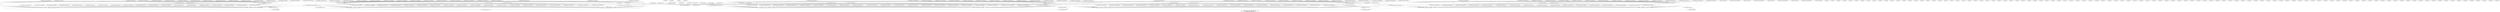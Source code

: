strict digraph "conflicts" {
RL_test0_dut_ret_ifc_do_registered_read [shape=ellipse];
RL_test0_dut_ret_ifc_do_read [shape=ellipse];
RL_test0_dut_ret_ifc_do_write [shape=ellipse];
RL_test0_dut_ret_ifc_do_init [shape=ellipse];
RL_test0_count_do_count [shape=ellipse];
RL_test1_dut_ret_ifc_do_registered_read [shape=ellipse];
RL_test1_dut_ret_ifc_do_read [shape=ellipse];
RL_test1_dut_ret_ifc_do_write [shape=ellipse];
RL_test1_dut_ret_ifc_do_init [shape=ellipse];
RL_test1_count_do_count [shape=ellipse];
RL_test2_dut_ret_ifc_do_registered_read [shape=ellipse];
RL_test2_dut_ret_ifc_do_read [shape=ellipse];
RL_test2_dut_ret_ifc_do_write [shape=ellipse];
RL_test2_dut_ret_ifc_do_init [shape=ellipse];
RL_test2_count_do_count [shape=ellipse];
RL_test3_dut_ret_ifc_do_registered_read [shape=ellipse];
RL_test3_dut_ret_ifc_do_read [shape=ellipse];
RL_test3_dut_ret_ifc_do_write [shape=ellipse];
RL_test3_dut_ret_ifc_do_init [shape=ellipse];
RL_test3_count_do_count [shape=ellipse];
RL_test4_dut_ret_ifc_do_registered_read [shape=ellipse];
RL_test4_dut_ret_ifc_do_read [shape=ellipse];
RL_test4_dut_ret_ifc_do_write [shape=ellipse];
RL_test4_dut_ret_ifc_do_init [shape=ellipse];
RL_test4_count_do_count [shape=ellipse];
RL_resultGetters_fsm_start_reg__dreg_update [shape=ellipse];
RL_resultGetters_fsm_state_handle_abort [shape=ellipse];
RL_resultGetters_fsm_state_fired__dreg_update [shape=ellipse];
RL_resultGetters_fsm_state_every [shape=ellipse];
RL_resultGetters_fsm_restart [shape=ellipse];
RL_resultGetters_fsm_action_l47c9 [shape=ellipse];
RL_resultGetters_fsm_action_l44c5 [shape=ellipse];
RL_resultGetters_fsm_action_l52c9 [shape=ellipse];
RL_resultGetters_fsm_action_l44c5_1 [shape=ellipse];
RL_resultGetters_fsm_action_l57c9 [shape=ellipse];
RL_resultGetters_fsm_action_l44c5_2 [shape=ellipse];
RL_resultGetters_fsm_action_l44c5_3 [shape=ellipse];
RL_resultGetters_fsm_action_l64c9 [shape=ellipse];
RL_resultGetters_fsm_action_l44c5_4 [shape=ellipse];
RL_resultGetters_fsm_action_l44c5_5 [shape=ellipse];
RL_resultGetters_fsm_action_l71c9 [shape=ellipse];
RL_resultGetters_fsm_action_l44c5_6 [shape=ellipse];
RL_resultGetters_fsm_action_l44c5_7 [shape=ellipse];
RL_resultGetters_fsm_action_l79c9 [shape=ellipse];
RL_resultGetters_fsm_action_l44c5_8 [shape=ellipse];
RL_resultGetters_fsm_action_l44c5_9 [shape=ellipse];
RL_resultGetters_fsm_action_l86c9 [shape=ellipse];
RL_resultGetters_fsm_action_l44c5_10 [shape=ellipse];
RL_resultGetters_fsm_action_l44c5_11 [shape=ellipse];
RL_resultGetters_fsm_action_l92c16 [shape=ellipse];
RL_resultGetters_fsm_idle_l90c22 [shape=ellipse];
RL_resultGetters_fsm_idle_l90c22_1 [shape=ellipse];
RL_resultGetters_fsm_idle_l90c22_2 [shape=ellipse];
RL_resultGetters_fsm_idle_l90c22_3 [shape=ellipse];
RL_resultGetters_fsm_idle_l90c22_4 [shape=ellipse];
RL_resultGetters_fsm_idle_l90c22_5 [shape=ellipse];
RL_resultGetters_fsm_idle_l90c22_6 [shape=ellipse];
RL_resultGetters_fsm_idle_l90c22_7 [shape=ellipse];
RL_resultGetters_fsm_idle_l90c22_8 [shape=ellipse];
RL_resultGetters_fsm_idle_l90c22_9 [shape=ellipse];
RL_resultGetters_fsm_idle_l90c22_10 [shape=ellipse];
RL_resultGetters_fsm_idle_l90c22_11 [shape=ellipse];
RL_resultGetters_fsm_idle_l90c22_12 [shape=ellipse];
RL_resultGetters_fsm_fsm_start [shape=ellipse];
RL_resultGetters_1_fsm_start_reg__dreg_update [shape=ellipse];
RL_resultGetters_1_fsm_state_handle_abort [shape=ellipse];
RL_resultGetters_1_fsm_state_fired__dreg_update [shape=ellipse];
RL_resultGetters_1_fsm_state_every [shape=ellipse];
RL_resultGetters_1_fsm_restart [shape=ellipse];
RL_resultGetters_1_fsm_action_l106c9 [shape=ellipse];
RL_resultGetters_1_fsm_action_l44c5 [shape=ellipse];
RL_resultGetters_1_fsm_action_l111c9 [shape=ellipse];
RL_resultGetters_1_fsm_action_l44c5_1 [shape=ellipse];
RL_resultGetters_1_fsm_action_l116c9 [shape=ellipse];
RL_resultGetters_1_fsm_action_l44c5_2 [shape=ellipse];
RL_resultGetters_1_fsm_action_l120c9 [shape=ellipse];
RL_resultGetters_1_fsm_action_l44c5_3 [shape=ellipse];
RL_resultGetters_1_fsm_action_l44c5_4 [shape=ellipse];
RL_resultGetters_1_fsm_action_l127c9 [shape=ellipse];
RL_resultGetters_1_fsm_action_l44c5_5 [shape=ellipse];
RL_resultGetters_1_fsm_action_l44c5_6 [shape=ellipse];
RL_resultGetters_1_fsm_action_l135c9 [shape=ellipse];
RL_resultGetters_1_fsm_action_l44c5_7 [shape=ellipse];
RL_resultGetters_1_fsm_action_l44c5_8 [shape=ellipse];
RL_resultGetters_1_fsm_action_l142c9 [shape=ellipse];
RL_resultGetters_1_fsm_action_l44c5_9 [shape=ellipse];
RL_resultGetters_1_fsm_action_l44c5_10 [shape=ellipse];
RL_resultGetters_1_fsm_action_l148c9 [shape=ellipse];
RL_resultGetters_1_fsm_action_l44c5_11 [shape=ellipse];
RL_resultGetters_1_fsm_action_l44c5_12 [shape=ellipse];
RL_resultGetters_1_fsm_action_l92c16 [shape=ellipse];
RL_resultGetters_1_fsm_idle_l90c22 [shape=ellipse];
RL_resultGetters_1_fsm_idle_l90c22_1 [shape=ellipse];
RL_resultGetters_1_fsm_idle_l90c22_2 [shape=ellipse];
RL_resultGetters_1_fsm_idle_l90c22_3 [shape=ellipse];
RL_resultGetters_1_fsm_idle_l90c22_4 [shape=ellipse];
RL_resultGetters_1_fsm_idle_l90c22_5 [shape=ellipse];
RL_resultGetters_1_fsm_idle_l90c22_6 [shape=ellipse];
RL_resultGetters_1_fsm_idle_l90c22_7 [shape=ellipse];
RL_resultGetters_1_fsm_idle_l90c22_8 [shape=ellipse];
RL_resultGetters_1_fsm_idle_l90c22_9 [shape=ellipse];
RL_resultGetters_1_fsm_idle_l90c22_10 [shape=ellipse];
RL_resultGetters_1_fsm_idle_l90c22_11 [shape=ellipse];
RL_resultGetters_1_fsm_idle_l90c22_12 [shape=ellipse];
RL_resultGetters_1_fsm_idle_l90c22_13 [shape=ellipse];
RL_resultGetters_1_fsm_fsm_start [shape=ellipse];
RL_resultGetters_2_fsm_start_reg__dreg_update [shape=ellipse];
RL_resultGetters_2_fsm_state_handle_abort [shape=ellipse];
RL_resultGetters_2_fsm_state_fired__dreg_update [shape=ellipse];
RL_resultGetters_2_fsm_state_every [shape=ellipse];
RL_resultGetters_2_fsm_restart [shape=ellipse];
RL_resultGetters_2_fsm_action_l168c9 [shape=ellipse];
RL_resultGetters_2_fsm_action_l44c5 [shape=ellipse];
RL_resultGetters_2_fsm_action_l174c9 [shape=ellipse];
RL_resultGetters_2_fsm_action_l44c5_1 [shape=ellipse];
RL_resultGetters_2_fsm_action_l44c5_2 [shape=ellipse];
RL_resultGetters_2_fsm_action_l182c9 [shape=ellipse];
RL_resultGetters_2_fsm_action_l44c5_3 [shape=ellipse];
RL_resultGetters_2_fsm_action_l44c5_4 [shape=ellipse];
RL_resultGetters_2_fsm_action_l189c9 [shape=ellipse];
RL_resultGetters_2_fsm_action_l44c5_5 [shape=ellipse];
RL_resultGetters_2_fsm_action_l44c5_6 [shape=ellipse];
RL_resultGetters_2_fsm_action_l196c9 [shape=ellipse];
RL_resultGetters_2_fsm_action_l44c5_7 [shape=ellipse];
RL_resultGetters_2_fsm_action_l44c5_8 [shape=ellipse];
RL_resultGetters_2_fsm_action_l204c9 [shape=ellipse];
RL_resultGetters_2_fsm_action_l44c5_9 [shape=ellipse];
RL_resultGetters_2_fsm_action_l44c5_10 [shape=ellipse];
RL_resultGetters_2_fsm_action_l211c9 [shape=ellipse];
RL_resultGetters_2_fsm_action_l44c5_11 [shape=ellipse];
RL_resultGetters_2_fsm_action_l44c5_12 [shape=ellipse];
RL_resultGetters_2_fsm_action_l92c16 [shape=ellipse];
RL_resultGetters_2_fsm_idle_l90c22 [shape=ellipse];
RL_resultGetters_2_fsm_idle_l90c22_1 [shape=ellipse];
RL_resultGetters_2_fsm_idle_l90c22_2 [shape=ellipse];
RL_resultGetters_2_fsm_idle_l90c22_3 [shape=ellipse];
RL_resultGetters_2_fsm_idle_l90c22_4 [shape=ellipse];
RL_resultGetters_2_fsm_idle_l90c22_5 [shape=ellipse];
RL_resultGetters_2_fsm_idle_l90c22_6 [shape=ellipse];
RL_resultGetters_2_fsm_idle_l90c22_7 [shape=ellipse];
RL_resultGetters_2_fsm_idle_l90c22_8 [shape=ellipse];
RL_resultGetters_2_fsm_idle_l90c22_9 [shape=ellipse];
RL_resultGetters_2_fsm_idle_l90c22_10 [shape=ellipse];
RL_resultGetters_2_fsm_idle_l90c22_11 [shape=ellipse];
RL_resultGetters_2_fsm_idle_l90c22_12 [shape=ellipse];
RL_resultGetters_2_fsm_idle_l90c22_13 [shape=ellipse];
RL_resultGetters_2_fsm_fsm_start [shape=ellipse];
RL_resultGetters_3_fsm_start_reg__dreg_update [shape=ellipse];
RL_resultGetters_3_fsm_state_handle_abort [shape=ellipse];
RL_resultGetters_3_fsm_state_fired__dreg_update [shape=ellipse];
RL_resultGetters_3_fsm_state_every [shape=ellipse];
RL_resultGetters_3_fsm_restart [shape=ellipse];
RL_resultGetters_3_fsm_action_l231c9 [shape=ellipse];
RL_resultGetters_3_fsm_action_l44c5 [shape=ellipse];
RL_resultGetters_3_fsm_action_l237c9 [shape=ellipse];
RL_resultGetters_3_fsm_action_l44c5_1 [shape=ellipse];
RL_resultGetters_3_fsm_action_l242c9 [shape=ellipse];
RL_resultGetters_3_fsm_action_l44c5_2 [shape=ellipse];
RL_resultGetters_3_fsm_action_l44c5_3 [shape=ellipse];
RL_resultGetters_3_fsm_action_l249c9 [shape=ellipse];
RL_resultGetters_3_fsm_action_l44c5_4 [shape=ellipse];
RL_resultGetters_3_fsm_action_l44c5_5 [shape=ellipse];
RL_resultGetters_3_fsm_action_l256c9 [shape=ellipse];
RL_resultGetters_3_fsm_action_l44c5_6 [shape=ellipse];
RL_resultGetters_3_fsm_action_l44c5_7 [shape=ellipse];
RL_resultGetters_3_fsm_action_l264c9 [shape=ellipse];
RL_resultGetters_3_fsm_action_l44c5_8 [shape=ellipse];
RL_resultGetters_3_fsm_action_l44c5_9 [shape=ellipse];
RL_resultGetters_3_fsm_action_l271c9 [shape=ellipse];
RL_resultGetters_3_fsm_action_l44c5_10 [shape=ellipse];
RL_resultGetters_3_fsm_action_l44c5_11 [shape=ellipse];
RL_resultGetters_3_fsm_action_l92c16 [shape=ellipse];
RL_resultGetters_3_fsm_idle_l90c22 [shape=ellipse];
RL_resultGetters_3_fsm_idle_l90c22_1 [shape=ellipse];
RL_resultGetters_3_fsm_idle_l90c22_2 [shape=ellipse];
RL_resultGetters_3_fsm_idle_l90c22_3 [shape=ellipse];
RL_resultGetters_3_fsm_idle_l90c22_4 [shape=ellipse];
RL_resultGetters_3_fsm_idle_l90c22_5 [shape=ellipse];
RL_resultGetters_3_fsm_idle_l90c22_6 [shape=ellipse];
RL_resultGetters_3_fsm_idle_l90c22_7 [shape=ellipse];
RL_resultGetters_3_fsm_idle_l90c22_8 [shape=ellipse];
RL_resultGetters_3_fsm_idle_l90c22_9 [shape=ellipse];
RL_resultGetters_3_fsm_idle_l90c22_10 [shape=ellipse];
RL_resultGetters_3_fsm_idle_l90c22_11 [shape=ellipse];
RL_resultGetters_3_fsm_idle_l90c22_12 [shape=ellipse];
RL_resultGetters_3_fsm_fsm_start [shape=ellipse];
RL_resultGetters_4_fsm_start_reg__dreg_update [shape=ellipse];
RL_resultGetters_4_fsm_state_handle_abort [shape=ellipse];
RL_resultGetters_4_fsm_state_fired__dreg_update [shape=ellipse];
RL_resultGetters_4_fsm_state_every [shape=ellipse];
RL_resultGetters_4_fsm_restart [shape=ellipse];
RL_resultGetters_4_fsm_action_l291c9 [shape=ellipse];
RL_resultGetters_4_fsm_action_l44c5 [shape=ellipse];
RL_resultGetters_4_fsm_action_l296c12 [shape=ellipse];
RL_resultGetters_4_fsm_action_l44c5_1 [shape=ellipse];
RL_resultGetters_4_fsm_action_l298c9 [shape=ellipse];
RL_resultGetters_4_fsm_action_l44c5_2 [shape=ellipse];
RL_resultGetters_4_fsm_action_l44c5_3 [shape=ellipse];
RL_resultGetters_4_fsm_action_l304c12 [shape=ellipse];
RL_resultGetters_4_fsm_action_l44c5_4 [shape=ellipse];
RL_resultGetters_4_fsm_action_l306c9 [shape=ellipse];
RL_resultGetters_4_fsm_action_l44c5_5 [shape=ellipse];
RL_resultGetters_4_fsm_action_l44c5_6 [shape=ellipse];
RL_resultGetters_4_fsm_action_l312c12 [shape=ellipse];
RL_resultGetters_4_fsm_action_l44c5_7 [shape=ellipse];
RL_resultGetters_4_fsm_action_l314c12 [shape=ellipse];
RL_resultGetters_4_fsm_action_l44c5_8 [shape=ellipse];
RL_resultGetters_4_fsm_action_l316c9 [shape=ellipse];
RL_resultGetters_4_fsm_action_l44c5_9 [shape=ellipse];
RL_resultGetters_4_fsm_action_l44c5_10 [shape=ellipse];
RL_resultGetters_4_fsm_action_l92c16 [shape=ellipse];
RL_resultGetters_4_fsm_idle_l90c22 [shape=ellipse];
RL_resultGetters_4_fsm_idle_l90c22_1 [shape=ellipse];
RL_resultGetters_4_fsm_idle_l90c22_2 [shape=ellipse];
RL_resultGetters_4_fsm_idle_l90c22_3 [shape=ellipse];
RL_resultGetters_4_fsm_idle_l90c22_4 [shape=ellipse];
RL_resultGetters_4_fsm_idle_l90c22_5 [shape=ellipse];
RL_resultGetters_4_fsm_idle_l90c22_6 [shape=ellipse];
RL_resultGetters_4_fsm_idle_l90c22_7 [shape=ellipse];
RL_resultGetters_4_fsm_idle_l90c22_8 [shape=ellipse];
RL_resultGetters_4_fsm_idle_l90c22_9 [shape=ellipse];
RL_resultGetters_4_fsm_idle_l90c22_10 [shape=ellipse];
RL_resultGetters_4_fsm_idle_l90c22_11 [shape=ellipse];
RL_resultGetters_4_fsm_fsm_start [shape=ellipse];
RL_start_reg__dreg_update [shape=ellipse];
RL_state_handle_abort [shape=ellipse];
RL_state_fired__dreg_update [shape=ellipse];
RL_state_every [shape=ellipse];
RL_restart [shape=ellipse];
RL_action_l132c9 [shape=ellipse];
RL_action_l119c13 [shape=ellipse];
RL_action_l120c9 [shape=ellipse];
RL_action_l119c13_1 [shape=ellipse];
RL_action_l120c9_1 [shape=ellipse];
RL_action_l119c13_2 [shape=ellipse];
RL_action_l120c9_2 [shape=ellipse];
RL_action_l119c13_3 [shape=ellipse];
RL_action_l120c9_3 [shape=ellipse];
RL_action_l119c13_4 [shape=ellipse];
RL_action_l120c9_4 [shape=ellipse];
RL_action_l134c9 [shape=ellipse];
RL_idle_l131c15 [shape=ellipse];
RL_fsm_start [shape=ellipse];
RL_auto_start [shape=ellipse];
RL_auto_finish [shape=ellipse];
__me_check_30 [shape=ellipse];
__me_check_31 [shape=ellipse];
__me_check_32 [shape=ellipse];
__me_check_33 [shape=ellipse];
__me_check_34 [shape=ellipse];
__me_check_35 [shape=ellipse];
__me_check_36 [shape=ellipse];
__me_check_37 [shape=ellipse];
__me_check_38 [shape=ellipse];
__me_check_39 [shape=ellipse];
__me_check_40 [shape=ellipse];
__me_check_41 [shape=ellipse];
__me_check_42 [shape=ellipse];
__me_check_43 [shape=ellipse];
__me_check_44 [shape=ellipse];
__me_check_45 [shape=ellipse];
__me_check_46 [shape=ellipse];
__me_check_47 [shape=ellipse];
__me_check_48 [shape=ellipse];
__me_check_69 [shape=ellipse];
__me_check_70 [shape=ellipse];
__me_check_71 [shape=ellipse];
__me_check_72 [shape=ellipse];
__me_check_73 [shape=ellipse];
__me_check_74 [shape=ellipse];
__me_check_75 [shape=ellipse];
__me_check_76 [shape=ellipse];
__me_check_77 [shape=ellipse];
__me_check_78 [shape=ellipse];
__me_check_79 [shape=ellipse];
__me_check_80 [shape=ellipse];
__me_check_81 [shape=ellipse];
__me_check_82 [shape=ellipse];
__me_check_83 [shape=ellipse];
__me_check_84 [shape=ellipse];
__me_check_85 [shape=ellipse];
__me_check_86 [shape=ellipse];
__me_check_87 [shape=ellipse];
__me_check_88 [shape=ellipse];
__me_check_89 [shape=ellipse];
__me_check_111 [shape=ellipse];
__me_check_112 [shape=ellipse];
__me_check_113 [shape=ellipse];
__me_check_114 [shape=ellipse];
__me_check_115 [shape=ellipse];
__me_check_116 [shape=ellipse];
__me_check_117 [shape=ellipse];
__me_check_118 [shape=ellipse];
__me_check_119 [shape=ellipse];
__me_check_120 [shape=ellipse];
__me_check_121 [shape=ellipse];
__me_check_122 [shape=ellipse];
__me_check_123 [shape=ellipse];
__me_check_124 [shape=ellipse];
__me_check_125 [shape=ellipse];
__me_check_126 [shape=ellipse];
__me_check_127 [shape=ellipse];
__me_check_128 [shape=ellipse];
__me_check_129 [shape=ellipse];
__me_check_130 [shape=ellipse];
__me_check_152 [shape=ellipse];
__me_check_153 [shape=ellipse];
__me_check_154 [shape=ellipse];
__me_check_155 [shape=ellipse];
__me_check_156 [shape=ellipse];
__me_check_157 [shape=ellipse];
__me_check_158 [shape=ellipse];
__me_check_159 [shape=ellipse];
__me_check_160 [shape=ellipse];
__me_check_161 [shape=ellipse];
__me_check_162 [shape=ellipse];
__me_check_163 [shape=ellipse];
__me_check_164 [shape=ellipse];
__me_check_165 [shape=ellipse];
__me_check_166 [shape=ellipse];
__me_check_167 [shape=ellipse];
__me_check_168 [shape=ellipse];
__me_check_169 [shape=ellipse];
__me_check_170 [shape=ellipse];
__me_check_191 [shape=ellipse];
__me_check_192 [shape=ellipse];
__me_check_193 [shape=ellipse];
__me_check_194 [shape=ellipse];
__me_check_195 [shape=ellipse];
__me_check_196 [shape=ellipse];
__me_check_197 [shape=ellipse];
__me_check_198 [shape=ellipse];
__me_check_199 [shape=ellipse];
__me_check_200 [shape=ellipse];
__me_check_201 [shape=ellipse];
__me_check_202 [shape=ellipse];
__me_check_203 [shape=ellipse];
__me_check_204 [shape=ellipse];
__me_check_205 [shape=ellipse];
__me_check_206 [shape=ellipse];
__me_check_207 [shape=ellipse];
__me_check_208 [shape=ellipse];
__me_check_209 [shape=ellipse];
__me_check_229 [shape=ellipse];
__me_check_230 [shape=ellipse];
__me_check_231 [shape=ellipse];
__me_check_232 [shape=ellipse];
__me_check_233 [shape=ellipse];
__me_check_234 [shape=ellipse];
__me_check_235 [shape=ellipse];
__me_check_236 [shape=ellipse];
__me_check_237 [shape=ellipse];
__me_check_238 [shape=ellipse];
__me_check_239 [shape=ellipse];
RL_test0_dut_ret_ifc_do_write->RL_test0_dut_ret_ifc_do_read [style=dashed];
RL_resultGetters_fsm_action_l52c9->RL_test0_dut_ret_ifc_do_read [style=dashed];
RL_resultGetters_fsm_action_l57c9->RL_test0_dut_ret_ifc_do_read [style=dashed];
RL_resultGetters_fsm_action_l64c9->RL_test0_dut_ret_ifc_do_read [style=dashed];
RL_resultGetters_fsm_action_l71c9->RL_test0_dut_ret_ifc_do_read [style=dashed];
RL_resultGetters_fsm_action_l79c9->RL_test0_dut_ret_ifc_do_read [style=dashed];
RL_resultGetters_fsm_action_l47c9->RL_test0_dut_ret_ifc_do_write [style=dashed];
RL_resultGetters_fsm_action_l52c9->RL_test0_dut_ret_ifc_do_write [style=dashed];
RL_resultGetters_fsm_action_l71c9->RL_test0_dut_ret_ifc_do_write [style=dashed];
RL_test0_count_do_count->RL_resultGetters_fsm_action_l47c9 [style=bold, dir=none];
RL_resultGetters_fsm_action_l44c5->RL_test0_count_do_count [style=dashed];
RL_resultGetters_fsm_action_l52c9->RL_test0_count_do_count [style=dashed];
RL_resultGetters_fsm_action_l44c5_1->RL_test0_count_do_count [style=dashed];
RL_resultGetters_fsm_action_l57c9->RL_test0_count_do_count [style=dashed];
RL_resultGetters_fsm_action_l44c5_3->RL_test0_count_do_count [style=dashed];
RL_resultGetters_fsm_action_l64c9->RL_test0_count_do_count [style=dashed];
RL_resultGetters_fsm_action_l44c5_5->RL_test0_count_do_count [style=dashed];
RL_resultGetters_fsm_action_l71c9->RL_test0_count_do_count [style=dashed];
RL_resultGetters_fsm_action_l44c5_7->RL_test0_count_do_count [style=dashed];
RL_resultGetters_fsm_action_l79c9->RL_test0_count_do_count [style=dashed];
RL_resultGetters_fsm_action_l44c5_9->RL_test0_count_do_count [style=dashed];
RL_resultGetters_fsm_action_l86c9->RL_test0_count_do_count [style=dashed];
RL_resultGetters_fsm_action_l44c5_10->RL_test0_count_do_count [style=dashed];
RL_resultGetters_fsm_action_l44c5_11->RL_test0_count_do_count [style=dashed];
RL_resultGetters_fsm_action_l92c16->RL_test0_count_do_count [style=dashed];
RL_test1_dut_ret_ifc_do_write->RL_test1_dut_ret_ifc_do_read [style=dashed];
RL_resultGetters_1_fsm_action_l111c9->RL_test1_dut_ret_ifc_do_read [style=dashed];
RL_resultGetters_1_fsm_action_l116c9->RL_test1_dut_ret_ifc_do_read [style=dashed];
RL_resultGetters_1_fsm_action_l120c9->RL_test1_dut_ret_ifc_do_read [style=dashed];
RL_resultGetters_1_fsm_action_l127c9->RL_test1_dut_ret_ifc_do_read [style=dashed];
RL_resultGetters_1_fsm_action_l135c9->RL_test1_dut_ret_ifc_do_read [style=dashed];
RL_resultGetters_1_fsm_action_l106c9->RL_test1_dut_ret_ifc_do_write [style=dashed];
RL_resultGetters_1_fsm_action_l111c9->RL_test1_dut_ret_ifc_do_write [style=dashed];
RL_resultGetters_1_fsm_action_l127c9->RL_test1_dut_ret_ifc_do_write [style=dashed];
RL_test1_count_do_count->RL_resultGetters_1_fsm_action_l106c9 [style=bold, dir=none];
RL_resultGetters_1_fsm_action_l44c5->RL_test1_count_do_count [style=dashed];
RL_resultGetters_1_fsm_action_l111c9->RL_test1_count_do_count [style=dashed];
RL_resultGetters_1_fsm_action_l44c5_1->RL_test1_count_do_count [style=dashed];
RL_resultGetters_1_fsm_action_l116c9->RL_test1_count_do_count [style=dashed];
RL_resultGetters_1_fsm_action_l44c5_2->RL_test1_count_do_count [style=dashed];
RL_resultGetters_1_fsm_action_l120c9->RL_test1_count_do_count [style=dashed];
RL_resultGetters_1_fsm_action_l44c5_4->RL_test1_count_do_count [style=dashed];
RL_resultGetters_1_fsm_action_l127c9->RL_test1_count_do_count [style=dashed];
RL_resultGetters_1_fsm_action_l44c5_6->RL_test1_count_do_count [style=dashed];
RL_resultGetters_1_fsm_action_l135c9->RL_test1_count_do_count [style=dashed];
RL_resultGetters_1_fsm_action_l44c5_8->RL_test1_count_do_count [style=dashed];
RL_resultGetters_1_fsm_action_l142c9->RL_test1_count_do_count [style=dashed];
RL_resultGetters_1_fsm_action_l44c5_9->RL_test1_count_do_count [style=dashed];
RL_resultGetters_1_fsm_action_l44c5_10->RL_test1_count_do_count [style=dashed];
RL_resultGetters_1_fsm_action_l148c9->RL_test1_count_do_count [style=dashed];
RL_resultGetters_1_fsm_action_l44c5_11->RL_test1_count_do_count [style=dashed];
RL_resultGetters_1_fsm_action_l44c5_12->RL_test1_count_do_count [style=dashed];
RL_resultGetters_1_fsm_action_l92c16->RL_test1_count_do_count [style=dashed];
RL_test2_dut_ret_ifc_do_write->RL_test2_dut_ret_ifc_do_read [style=dashed];
RL_resultGetters_2_fsm_action_l168c9->RL_test2_dut_ret_ifc_do_read [style=dashed];
RL_resultGetters_2_fsm_action_l174c9->RL_test2_dut_ret_ifc_do_read [style=dashed];
RL_resultGetters_2_fsm_action_l182c9->RL_test2_dut_ret_ifc_do_read [style=dashed];
RL_resultGetters_2_fsm_action_l189c9->RL_test2_dut_ret_ifc_do_read [style=dashed];
RL_resultGetters_2_fsm_action_l196c9->RL_test2_dut_ret_ifc_do_read [style=dashed];
RL_resultGetters_2_fsm_action_l204c9->RL_test2_dut_ret_ifc_do_read [style=dashed];
RL_resultGetters_2_fsm_action_l168c9->RL_test2_dut_ret_ifc_do_write [style=dashed];
RL_resultGetters_2_fsm_action_l174c9->RL_test2_dut_ret_ifc_do_write [style=dashed];
RL_resultGetters_2_fsm_action_l196c9->RL_test2_dut_ret_ifc_do_write [style=dashed];
RL_test2_count_do_count->RL_resultGetters_2_fsm_action_l168c9 [style=bold, dir=none];
RL_resultGetters_2_fsm_action_l44c5->RL_test2_count_do_count [style=dashed];
RL_resultGetters_2_fsm_action_l174c9->RL_test2_count_do_count [style=dashed];
RL_resultGetters_2_fsm_action_l44c5_2->RL_test2_count_do_count [style=dashed];
RL_resultGetters_2_fsm_action_l182c9->RL_test2_count_do_count [style=dashed];
RL_resultGetters_2_fsm_action_l44c5_4->RL_test2_count_do_count [style=dashed];
RL_resultGetters_2_fsm_action_l189c9->RL_test2_count_do_count [style=dashed];
RL_resultGetters_2_fsm_action_l44c5_6->RL_test2_count_do_count [style=dashed];
RL_resultGetters_2_fsm_action_l196c9->RL_test2_count_do_count [style=dashed];
RL_resultGetters_2_fsm_action_l44c5_8->RL_test2_count_do_count [style=dashed];
RL_resultGetters_2_fsm_action_l204c9->RL_test2_count_do_count [style=dashed];
RL_resultGetters_2_fsm_action_l44c5_10->RL_test2_count_do_count [style=dashed];
RL_resultGetters_2_fsm_action_l211c9->RL_test2_count_do_count [style=dashed];
RL_resultGetters_2_fsm_action_l44c5_11->RL_test2_count_do_count [style=dashed];
RL_resultGetters_2_fsm_action_l44c5_12->RL_test2_count_do_count [style=dashed];
RL_resultGetters_2_fsm_action_l92c16->RL_test2_count_do_count [style=dashed];
RL_test3_dut_ret_ifc_do_write->RL_test3_dut_ret_ifc_do_read [style=dashed];
RL_resultGetters_3_fsm_action_l231c9->RL_test3_dut_ret_ifc_do_read [style=dashed];
RL_resultGetters_3_fsm_action_l237c9->RL_test3_dut_ret_ifc_do_read [style=dashed];
RL_resultGetters_3_fsm_action_l242c9->RL_test3_dut_ret_ifc_do_read [style=dashed];
RL_resultGetters_3_fsm_action_l249c9->RL_test3_dut_ret_ifc_do_read [style=dashed];
RL_resultGetters_3_fsm_action_l256c9->RL_test3_dut_ret_ifc_do_read [style=dashed];
RL_resultGetters_3_fsm_action_l264c9->RL_test3_dut_ret_ifc_do_read [style=dashed];
RL_resultGetters_3_fsm_action_l231c9->RL_test3_dut_ret_ifc_do_write [style=dashed];
RL_resultGetters_3_fsm_action_l237c9->RL_test3_dut_ret_ifc_do_write [style=dashed];
RL_resultGetters_3_fsm_action_l256c9->RL_test3_dut_ret_ifc_do_write [style=dashed];
RL_test3_count_do_count->RL_resultGetters_3_fsm_action_l231c9 [style=bold, dir=none];
RL_resultGetters_3_fsm_action_l44c5->RL_test3_count_do_count [style=dashed];
RL_resultGetters_3_fsm_action_l237c9->RL_test3_count_do_count [style=dashed];
RL_resultGetters_3_fsm_action_l44c5_1->RL_test3_count_do_count [style=dashed];
RL_resultGetters_3_fsm_action_l242c9->RL_test3_count_do_count [style=dashed];
RL_resultGetters_3_fsm_action_l44c5_3->RL_test3_count_do_count [style=dashed];
RL_resultGetters_3_fsm_action_l249c9->RL_test3_count_do_count [style=dashed];
RL_resultGetters_3_fsm_action_l44c5_5->RL_test3_count_do_count [style=dashed];
RL_resultGetters_3_fsm_action_l256c9->RL_test3_count_do_count [style=dashed];
RL_resultGetters_3_fsm_action_l44c5_7->RL_test3_count_do_count [style=dashed];
RL_resultGetters_3_fsm_action_l264c9->RL_test3_count_do_count [style=dashed];
RL_resultGetters_3_fsm_action_l44c5_9->RL_test3_count_do_count [style=dashed];
RL_resultGetters_3_fsm_action_l271c9->RL_test3_count_do_count [style=dashed];
RL_resultGetters_3_fsm_action_l44c5_10->RL_test3_count_do_count [style=dashed];
RL_resultGetters_3_fsm_action_l44c5_11->RL_test3_count_do_count [style=dashed];
RL_resultGetters_3_fsm_action_l92c16->RL_test3_count_do_count [style=dashed];
RL_test4_dut_ret_ifc_do_write->RL_test4_dut_ret_ifc_do_read [style=dashed];
RL_resultGetters_4_fsm_action_l296c12->RL_test4_dut_ret_ifc_do_read [style=dashed];
RL_resultGetters_4_fsm_action_l304c12->RL_test4_dut_ret_ifc_do_read [style=dashed];
RL_resultGetters_4_fsm_action_l314c12->RL_test4_dut_ret_ifc_do_read [style=dashed];
RL_resultGetters_4_fsm_action_l291c9->RL_test4_dut_ret_ifc_do_write [style=dashed];
RL_resultGetters_4_fsm_action_l312c12->RL_test4_dut_ret_ifc_do_write [style=dashed];
RL_test4_count_do_count->RL_resultGetters_4_fsm_action_l291c9 [style=bold, dir=none];
RL_resultGetters_4_fsm_action_l44c5->RL_test4_count_do_count [style=dashed];
RL_resultGetters_4_fsm_action_l296c12->RL_test4_count_do_count [style=dashed];
RL_resultGetters_4_fsm_action_l44c5_1->RL_test4_count_do_count [style=dashed];
RL_resultGetters_4_fsm_action_l298c9->RL_test4_count_do_count [style=dashed];
RL_resultGetters_4_fsm_action_l44c5_3->RL_test4_count_do_count [style=dashed];
RL_resultGetters_4_fsm_action_l304c12->RL_test4_count_do_count [style=dashed];
RL_resultGetters_4_fsm_action_l44c5_4->RL_test4_count_do_count [style=dashed];
RL_resultGetters_4_fsm_action_l306c9->RL_test4_count_do_count [style=dashed];
RL_resultGetters_4_fsm_action_l44c5_6->RL_test4_count_do_count [style=dashed];
RL_resultGetters_4_fsm_action_l312c12->RL_test4_count_do_count [style=dashed];
RL_resultGetters_4_fsm_action_l44c5_7->RL_test4_count_do_count [style=dashed];
RL_resultGetters_4_fsm_action_l314c12->RL_test4_count_do_count [style=dashed];
RL_resultGetters_4_fsm_action_l44c5_8->RL_test4_count_do_count [style=dashed];
RL_resultGetters_4_fsm_action_l316c9->RL_test4_count_do_count [style=dashed];
RL_resultGetters_4_fsm_action_l44c5_10->RL_test4_count_do_count [style=dashed];
RL_resultGetters_4_fsm_action_l92c16->RL_test4_count_do_count [style=dashed];
RL_resultGetters_fsm_restart->RL_resultGetters_fsm_start_reg__dreg_update [style=dashed];
RL_resultGetters_fsm_fsm_start->RL_resultGetters_fsm_start_reg__dreg_update [style=dashed];
RL_action_l119c13->RL_resultGetters_fsm_start_reg__dreg_update [style=dashed];
RL_action_l120c9->RL_resultGetters_fsm_start_reg__dreg_update [style=dashed];
RL_resultGetters_fsm_fsm_start->RL_resultGetters_fsm_state_handle_abort [style=dashed];
RL_resultGetters_fsm_restart->RL_resultGetters_fsm_state_fired__dreg_update [style=dashed];
RL_resultGetters_fsm_action_l47c9->RL_resultGetters_fsm_state_fired__dreg_update [style=dashed];
RL_resultGetters_fsm_action_l44c5->RL_resultGetters_fsm_state_fired__dreg_update [style=dashed];
RL_resultGetters_fsm_action_l52c9->RL_resultGetters_fsm_state_fired__dreg_update [style=dashed];
RL_resultGetters_fsm_action_l44c5_1->RL_resultGetters_fsm_state_fired__dreg_update [style=dashed];
RL_resultGetters_fsm_action_l57c9->RL_resultGetters_fsm_state_fired__dreg_update [style=dashed];
RL_resultGetters_fsm_action_l44c5_2->RL_resultGetters_fsm_state_fired__dreg_update [style=dashed];
RL_resultGetters_fsm_action_l44c5_3->RL_resultGetters_fsm_state_fired__dreg_update [style=dashed];
RL_resultGetters_fsm_action_l64c9->RL_resultGetters_fsm_state_fired__dreg_update [style=dashed];
RL_resultGetters_fsm_action_l44c5_4->RL_resultGetters_fsm_state_fired__dreg_update [style=dashed];
RL_resultGetters_fsm_action_l44c5_5->RL_resultGetters_fsm_state_fired__dreg_update [style=dashed];
RL_resultGetters_fsm_action_l71c9->RL_resultGetters_fsm_state_fired__dreg_update [style=dashed];
RL_resultGetters_fsm_action_l44c5_6->RL_resultGetters_fsm_state_fired__dreg_update [style=dashed];
RL_resultGetters_fsm_action_l44c5_7->RL_resultGetters_fsm_state_fired__dreg_update [style=dashed];
RL_resultGetters_fsm_action_l79c9->RL_resultGetters_fsm_state_fired__dreg_update [style=dashed];
RL_resultGetters_fsm_action_l44c5_8->RL_resultGetters_fsm_state_fired__dreg_update [style=dashed];
RL_resultGetters_fsm_action_l44c5_9->RL_resultGetters_fsm_state_fired__dreg_update [style=dashed];
RL_resultGetters_fsm_action_l86c9->RL_resultGetters_fsm_state_fired__dreg_update [style=dashed];
RL_resultGetters_fsm_action_l44c5_10->RL_resultGetters_fsm_state_fired__dreg_update [style=dashed];
RL_resultGetters_fsm_action_l44c5_11->RL_resultGetters_fsm_state_fired__dreg_update [style=dashed];
RL_resultGetters_fsm_action_l92c16->RL_resultGetters_fsm_state_fired__dreg_update [style=dashed];
RL_resultGetters_fsm_idle_l90c22->RL_resultGetters_fsm_state_fired__dreg_update [style=dashed];
RL_resultGetters_fsm_idle_l90c22_1->RL_resultGetters_fsm_state_fired__dreg_update [style=dashed];
RL_resultGetters_fsm_idle_l90c22_2->RL_resultGetters_fsm_state_fired__dreg_update [style=dashed];
RL_resultGetters_fsm_idle_l90c22_3->RL_resultGetters_fsm_state_fired__dreg_update [style=dashed];
RL_resultGetters_fsm_idle_l90c22_4->RL_resultGetters_fsm_state_fired__dreg_update [style=dashed];
RL_resultGetters_fsm_idle_l90c22_5->RL_resultGetters_fsm_state_fired__dreg_update [style=dashed];
RL_resultGetters_fsm_idle_l90c22_6->RL_resultGetters_fsm_state_fired__dreg_update [style=dashed];
RL_resultGetters_fsm_idle_l90c22_7->RL_resultGetters_fsm_state_fired__dreg_update [style=dashed];
RL_resultGetters_fsm_idle_l90c22_8->RL_resultGetters_fsm_state_fired__dreg_update [style=dashed];
RL_resultGetters_fsm_idle_l90c22_9->RL_resultGetters_fsm_state_fired__dreg_update [style=dashed];
RL_resultGetters_fsm_idle_l90c22_10->RL_resultGetters_fsm_state_fired__dreg_update [style=dashed];
RL_resultGetters_fsm_idle_l90c22_11->RL_resultGetters_fsm_state_fired__dreg_update [style=dashed];
RL_resultGetters_fsm_idle_l90c22_12->RL_resultGetters_fsm_state_fired__dreg_update [style=dashed];
RL_resultGetters_fsm_fsm_start->RL_resultGetters_fsm_state_fired__dreg_update [style=dashed];
RL_action_l119c13->RL_resultGetters_fsm_state_fired__dreg_update [style=dashed];
RL_action_l120c9->RL_resultGetters_fsm_state_fired__dreg_update [style=dashed];
RL_resultGetters_fsm_action_l47c9->RL_resultGetters_fsm_state_every [style=dashed];
RL_resultGetters_fsm_action_l44c5->RL_resultGetters_fsm_state_every [style=dashed];
RL_resultGetters_fsm_action_l52c9->RL_resultGetters_fsm_state_every [style=dashed];
RL_resultGetters_fsm_action_l44c5_1->RL_resultGetters_fsm_state_every [style=dashed];
RL_resultGetters_fsm_action_l57c9->RL_resultGetters_fsm_state_every [style=dashed];
RL_resultGetters_fsm_action_l44c5_2->RL_resultGetters_fsm_state_every [style=dashed];
RL_resultGetters_fsm_action_l44c5_3->RL_resultGetters_fsm_state_every [style=dashed];
RL_resultGetters_fsm_action_l64c9->RL_resultGetters_fsm_state_every [style=dashed];
RL_resultGetters_fsm_action_l44c5_4->RL_resultGetters_fsm_state_every [style=dashed];
RL_resultGetters_fsm_action_l44c5_5->RL_resultGetters_fsm_state_every [style=dashed];
RL_resultGetters_fsm_action_l71c9->RL_resultGetters_fsm_state_every [style=dashed];
RL_resultGetters_fsm_action_l44c5_6->RL_resultGetters_fsm_state_every [style=dashed];
RL_resultGetters_fsm_action_l44c5_7->RL_resultGetters_fsm_state_every [style=dashed];
RL_resultGetters_fsm_action_l79c9->RL_resultGetters_fsm_state_every [style=dashed];
RL_resultGetters_fsm_action_l44c5_8->RL_resultGetters_fsm_state_every [style=dashed];
RL_resultGetters_fsm_action_l44c5_9->RL_resultGetters_fsm_state_every [style=dashed];
RL_resultGetters_fsm_action_l86c9->RL_resultGetters_fsm_state_every [style=dashed];
RL_resultGetters_fsm_action_l44c5_10->RL_resultGetters_fsm_state_every [style=dashed];
RL_resultGetters_fsm_action_l44c5_11->RL_resultGetters_fsm_state_every [style=dashed];
RL_resultGetters_fsm_action_l92c16->RL_resultGetters_fsm_state_every [style=dashed];
RL_resultGetters_fsm_idle_l90c22->RL_resultGetters_fsm_state_every [style=dashed];
RL_resultGetters_fsm_idle_l90c22_1->RL_resultGetters_fsm_state_every [style=dashed];
RL_resultGetters_fsm_idle_l90c22_2->RL_resultGetters_fsm_state_every [style=dashed];
RL_resultGetters_fsm_idle_l90c22_3->RL_resultGetters_fsm_state_every [style=dashed];
RL_resultGetters_fsm_idle_l90c22_4->RL_resultGetters_fsm_state_every [style=dashed];
RL_resultGetters_fsm_idle_l90c22_5->RL_resultGetters_fsm_state_every [style=dashed];
RL_resultGetters_fsm_idle_l90c22_6->RL_resultGetters_fsm_state_every [style=dashed];
RL_resultGetters_fsm_idle_l90c22_7->RL_resultGetters_fsm_state_every [style=dashed];
RL_resultGetters_fsm_idle_l90c22_8->RL_resultGetters_fsm_state_every [style=dashed];
RL_resultGetters_fsm_idle_l90c22_9->RL_resultGetters_fsm_state_every [style=dashed];
RL_resultGetters_fsm_idle_l90c22_10->RL_resultGetters_fsm_state_every [style=dashed];
RL_resultGetters_fsm_idle_l90c22_11->RL_resultGetters_fsm_state_every [style=dashed];
RL_resultGetters_fsm_idle_l90c22_12->RL_resultGetters_fsm_state_every [style=dashed];
RL_resultGetters_fsm_restart->RL_resultGetters_fsm_action_l47c9 [style=dashed];
RL_resultGetters_fsm_restart->RL_resultGetters_fsm_idle_l90c22 [style=dashed];
RL_resultGetters_fsm_restart->RL_resultGetters_fsm_idle_l90c22_1 [style=dashed];
RL_resultGetters_fsm_restart->RL_resultGetters_fsm_idle_l90c22_2 [style=dashed];
RL_resultGetters_fsm_restart->RL_resultGetters_fsm_idle_l90c22_3 [style=dashed];
RL_resultGetters_fsm_restart->RL_resultGetters_fsm_idle_l90c22_4 [style=dashed];
RL_resultGetters_fsm_restart->RL_resultGetters_fsm_idle_l90c22_5 [style=dashed];
RL_resultGetters_fsm_restart->RL_resultGetters_fsm_idle_l90c22_6 [style=dashed];
RL_resultGetters_fsm_restart->RL_resultGetters_fsm_idle_l90c22_7 [style=dashed];
RL_resultGetters_fsm_restart->RL_resultGetters_fsm_idle_l90c22_8 [style=dashed];
RL_resultGetters_fsm_restart->RL_resultGetters_fsm_idle_l90c22_9 [style=dashed];
RL_resultGetters_fsm_restart->RL_resultGetters_fsm_idle_l90c22_10 [style=dashed];
RL_resultGetters_fsm_restart->RL_resultGetters_fsm_idle_l90c22_11 [style=dashed];
RL_resultGetters_fsm_restart->RL_resultGetters_fsm_idle_l90c22_12 [style=dashed];
RL_resultGetters_fsm_fsm_start->RL_resultGetters_fsm_action_l47c9 [style=dashed];
RL_resultGetters_fsm_fsm_start->RL_resultGetters_fsm_idle_l90c22 [style=dashed];
RL_resultGetters_fsm_fsm_start->RL_resultGetters_fsm_idle_l90c22_1 [style=dashed];
RL_resultGetters_fsm_fsm_start->RL_resultGetters_fsm_idle_l90c22_2 [style=dashed];
RL_resultGetters_fsm_fsm_start->RL_resultGetters_fsm_idle_l90c22_3 [style=dashed];
RL_resultGetters_fsm_fsm_start->RL_resultGetters_fsm_idle_l90c22_4 [style=dashed];
RL_resultGetters_fsm_fsm_start->RL_resultGetters_fsm_idle_l90c22_5 [style=dashed];
RL_resultGetters_fsm_fsm_start->RL_resultGetters_fsm_idle_l90c22_6 [style=dashed];
RL_resultGetters_fsm_fsm_start->RL_resultGetters_fsm_idle_l90c22_7 [style=dashed];
RL_resultGetters_fsm_fsm_start->RL_resultGetters_fsm_idle_l90c22_8 [style=dashed];
RL_resultGetters_fsm_fsm_start->RL_resultGetters_fsm_idle_l90c22_9 [style=dashed];
RL_resultGetters_fsm_fsm_start->RL_resultGetters_fsm_idle_l90c22_10 [style=dashed];
RL_resultGetters_fsm_fsm_start->RL_resultGetters_fsm_idle_l90c22_11 [style=dashed];
RL_resultGetters_fsm_fsm_start->RL_resultGetters_fsm_idle_l90c22_12 [style=dashed];
RL_resultGetters_1_fsm_restart->RL_resultGetters_1_fsm_start_reg__dreg_update [style=dashed];
RL_resultGetters_1_fsm_fsm_start->RL_resultGetters_1_fsm_start_reg__dreg_update [style=dashed];
RL_action_l119c13_1->RL_resultGetters_1_fsm_start_reg__dreg_update [style=dashed];
RL_action_l120c9_1->RL_resultGetters_1_fsm_start_reg__dreg_update [style=dashed];
RL_resultGetters_1_fsm_fsm_start->RL_resultGetters_1_fsm_state_handle_abort [style=dashed];
RL_resultGetters_1_fsm_restart->RL_resultGetters_1_fsm_state_fired__dreg_update [style=dashed];
RL_resultGetters_1_fsm_action_l106c9->RL_resultGetters_1_fsm_state_fired__dreg_update [style=dashed];
RL_resultGetters_1_fsm_action_l44c5->RL_resultGetters_1_fsm_state_fired__dreg_update [style=dashed];
RL_resultGetters_1_fsm_action_l111c9->RL_resultGetters_1_fsm_state_fired__dreg_update [style=dashed];
RL_resultGetters_1_fsm_action_l44c5_1->RL_resultGetters_1_fsm_state_fired__dreg_update [style=dashed];
RL_resultGetters_1_fsm_action_l116c9->RL_resultGetters_1_fsm_state_fired__dreg_update [style=dashed];
RL_resultGetters_1_fsm_action_l44c5_2->RL_resultGetters_1_fsm_state_fired__dreg_update [style=dashed];
RL_resultGetters_1_fsm_action_l120c9->RL_resultGetters_1_fsm_state_fired__dreg_update [style=dashed];
RL_resultGetters_1_fsm_action_l44c5_3->RL_resultGetters_1_fsm_state_fired__dreg_update [style=dashed];
RL_resultGetters_1_fsm_action_l44c5_4->RL_resultGetters_1_fsm_state_fired__dreg_update [style=dashed];
RL_resultGetters_1_fsm_action_l127c9->RL_resultGetters_1_fsm_state_fired__dreg_update [style=dashed];
RL_resultGetters_1_fsm_action_l44c5_5->RL_resultGetters_1_fsm_state_fired__dreg_update [style=dashed];
RL_resultGetters_1_fsm_action_l44c5_6->RL_resultGetters_1_fsm_state_fired__dreg_update [style=dashed];
RL_resultGetters_1_fsm_action_l135c9->RL_resultGetters_1_fsm_state_fired__dreg_update [style=dashed];
RL_resultGetters_1_fsm_action_l44c5_7->RL_resultGetters_1_fsm_state_fired__dreg_update [style=dashed];
RL_resultGetters_1_fsm_action_l44c5_8->RL_resultGetters_1_fsm_state_fired__dreg_update [style=dashed];
RL_resultGetters_1_fsm_action_l142c9->RL_resultGetters_1_fsm_state_fired__dreg_update [style=dashed];
RL_resultGetters_1_fsm_action_l44c5_9->RL_resultGetters_1_fsm_state_fired__dreg_update [style=dashed];
RL_resultGetters_1_fsm_action_l44c5_10->RL_resultGetters_1_fsm_state_fired__dreg_update [style=dashed];
RL_resultGetters_1_fsm_action_l148c9->RL_resultGetters_1_fsm_state_fired__dreg_update [style=dashed];
RL_resultGetters_1_fsm_action_l44c5_11->RL_resultGetters_1_fsm_state_fired__dreg_update [style=dashed];
RL_resultGetters_1_fsm_action_l44c5_12->RL_resultGetters_1_fsm_state_fired__dreg_update [style=dashed];
RL_resultGetters_1_fsm_action_l92c16->RL_resultGetters_1_fsm_state_fired__dreg_update [style=dashed];
RL_resultGetters_1_fsm_idle_l90c22->RL_resultGetters_1_fsm_state_fired__dreg_update [style=dashed];
RL_resultGetters_1_fsm_idle_l90c22_1->RL_resultGetters_1_fsm_state_fired__dreg_update [style=dashed];
RL_resultGetters_1_fsm_idle_l90c22_2->RL_resultGetters_1_fsm_state_fired__dreg_update [style=dashed];
RL_resultGetters_1_fsm_idle_l90c22_3->RL_resultGetters_1_fsm_state_fired__dreg_update [style=dashed];
RL_resultGetters_1_fsm_idle_l90c22_4->RL_resultGetters_1_fsm_state_fired__dreg_update [style=dashed];
RL_resultGetters_1_fsm_idle_l90c22_5->RL_resultGetters_1_fsm_state_fired__dreg_update [style=dashed];
RL_resultGetters_1_fsm_idle_l90c22_6->RL_resultGetters_1_fsm_state_fired__dreg_update [style=dashed];
RL_resultGetters_1_fsm_idle_l90c22_7->RL_resultGetters_1_fsm_state_fired__dreg_update [style=dashed];
RL_resultGetters_1_fsm_idle_l90c22_8->RL_resultGetters_1_fsm_state_fired__dreg_update [style=dashed];
RL_resultGetters_1_fsm_idle_l90c22_9->RL_resultGetters_1_fsm_state_fired__dreg_update [style=dashed];
RL_resultGetters_1_fsm_idle_l90c22_10->RL_resultGetters_1_fsm_state_fired__dreg_update [style=dashed];
RL_resultGetters_1_fsm_idle_l90c22_11->RL_resultGetters_1_fsm_state_fired__dreg_update [style=dashed];
RL_resultGetters_1_fsm_idle_l90c22_12->RL_resultGetters_1_fsm_state_fired__dreg_update [style=dashed];
RL_resultGetters_1_fsm_idle_l90c22_13->RL_resultGetters_1_fsm_state_fired__dreg_update [style=dashed];
RL_resultGetters_1_fsm_fsm_start->RL_resultGetters_1_fsm_state_fired__dreg_update [style=dashed];
RL_action_l119c13_1->RL_resultGetters_1_fsm_state_fired__dreg_update [style=dashed];
RL_action_l120c9_1->RL_resultGetters_1_fsm_state_fired__dreg_update [style=dashed];
RL_resultGetters_1_fsm_action_l106c9->RL_resultGetters_1_fsm_state_every [style=dashed];
RL_resultGetters_1_fsm_action_l44c5->RL_resultGetters_1_fsm_state_every [style=dashed];
RL_resultGetters_1_fsm_action_l111c9->RL_resultGetters_1_fsm_state_every [style=dashed];
RL_resultGetters_1_fsm_action_l44c5_1->RL_resultGetters_1_fsm_state_every [style=dashed];
RL_resultGetters_1_fsm_action_l116c9->RL_resultGetters_1_fsm_state_every [style=dashed];
RL_resultGetters_1_fsm_action_l44c5_2->RL_resultGetters_1_fsm_state_every [style=dashed];
RL_resultGetters_1_fsm_action_l120c9->RL_resultGetters_1_fsm_state_every [style=dashed];
RL_resultGetters_1_fsm_action_l44c5_3->RL_resultGetters_1_fsm_state_every [style=dashed];
RL_resultGetters_1_fsm_action_l44c5_4->RL_resultGetters_1_fsm_state_every [style=dashed];
RL_resultGetters_1_fsm_action_l127c9->RL_resultGetters_1_fsm_state_every [style=dashed];
RL_resultGetters_1_fsm_action_l44c5_5->RL_resultGetters_1_fsm_state_every [style=dashed];
RL_resultGetters_1_fsm_action_l44c5_6->RL_resultGetters_1_fsm_state_every [style=dashed];
RL_resultGetters_1_fsm_action_l135c9->RL_resultGetters_1_fsm_state_every [style=dashed];
RL_resultGetters_1_fsm_action_l44c5_7->RL_resultGetters_1_fsm_state_every [style=dashed];
RL_resultGetters_1_fsm_action_l44c5_8->RL_resultGetters_1_fsm_state_every [style=dashed];
RL_resultGetters_1_fsm_action_l142c9->RL_resultGetters_1_fsm_state_every [style=dashed];
RL_resultGetters_1_fsm_action_l44c5_9->RL_resultGetters_1_fsm_state_every [style=dashed];
RL_resultGetters_1_fsm_action_l44c5_10->RL_resultGetters_1_fsm_state_every [style=dashed];
RL_resultGetters_1_fsm_action_l148c9->RL_resultGetters_1_fsm_state_every [style=dashed];
RL_resultGetters_1_fsm_action_l44c5_11->RL_resultGetters_1_fsm_state_every [style=dashed];
RL_resultGetters_1_fsm_action_l44c5_12->RL_resultGetters_1_fsm_state_every [style=dashed];
RL_resultGetters_1_fsm_action_l92c16->RL_resultGetters_1_fsm_state_every [style=dashed];
RL_resultGetters_1_fsm_idle_l90c22->RL_resultGetters_1_fsm_state_every [style=dashed];
RL_resultGetters_1_fsm_idle_l90c22_1->RL_resultGetters_1_fsm_state_every [style=dashed];
RL_resultGetters_1_fsm_idle_l90c22_2->RL_resultGetters_1_fsm_state_every [style=dashed];
RL_resultGetters_1_fsm_idle_l90c22_3->RL_resultGetters_1_fsm_state_every [style=dashed];
RL_resultGetters_1_fsm_idle_l90c22_4->RL_resultGetters_1_fsm_state_every [style=dashed];
RL_resultGetters_1_fsm_idle_l90c22_5->RL_resultGetters_1_fsm_state_every [style=dashed];
RL_resultGetters_1_fsm_idle_l90c22_6->RL_resultGetters_1_fsm_state_every [style=dashed];
RL_resultGetters_1_fsm_idle_l90c22_7->RL_resultGetters_1_fsm_state_every [style=dashed];
RL_resultGetters_1_fsm_idle_l90c22_8->RL_resultGetters_1_fsm_state_every [style=dashed];
RL_resultGetters_1_fsm_idle_l90c22_9->RL_resultGetters_1_fsm_state_every [style=dashed];
RL_resultGetters_1_fsm_idle_l90c22_10->RL_resultGetters_1_fsm_state_every [style=dashed];
RL_resultGetters_1_fsm_idle_l90c22_11->RL_resultGetters_1_fsm_state_every [style=dashed];
RL_resultGetters_1_fsm_idle_l90c22_12->RL_resultGetters_1_fsm_state_every [style=dashed];
RL_resultGetters_1_fsm_idle_l90c22_13->RL_resultGetters_1_fsm_state_every [style=dashed];
RL_resultGetters_1_fsm_restart->RL_resultGetters_1_fsm_action_l106c9 [style=dashed];
RL_resultGetters_1_fsm_restart->RL_resultGetters_1_fsm_idle_l90c22 [style=dashed];
RL_resultGetters_1_fsm_restart->RL_resultGetters_1_fsm_idle_l90c22_1 [style=dashed];
RL_resultGetters_1_fsm_restart->RL_resultGetters_1_fsm_idle_l90c22_2 [style=dashed];
RL_resultGetters_1_fsm_restart->RL_resultGetters_1_fsm_idle_l90c22_3 [style=dashed];
RL_resultGetters_1_fsm_restart->RL_resultGetters_1_fsm_idle_l90c22_4 [style=dashed];
RL_resultGetters_1_fsm_restart->RL_resultGetters_1_fsm_idle_l90c22_5 [style=dashed];
RL_resultGetters_1_fsm_restart->RL_resultGetters_1_fsm_idle_l90c22_6 [style=dashed];
RL_resultGetters_1_fsm_restart->RL_resultGetters_1_fsm_idle_l90c22_7 [style=dashed];
RL_resultGetters_1_fsm_restart->RL_resultGetters_1_fsm_idle_l90c22_8 [style=dashed];
RL_resultGetters_1_fsm_restart->RL_resultGetters_1_fsm_idle_l90c22_9 [style=dashed];
RL_resultGetters_1_fsm_restart->RL_resultGetters_1_fsm_idle_l90c22_10 [style=dashed];
RL_resultGetters_1_fsm_restart->RL_resultGetters_1_fsm_idle_l90c22_11 [style=dashed];
RL_resultGetters_1_fsm_restart->RL_resultGetters_1_fsm_idle_l90c22_12 [style=dashed];
RL_resultGetters_1_fsm_restart->RL_resultGetters_1_fsm_idle_l90c22_13 [style=dashed];
RL_resultGetters_1_fsm_fsm_start->RL_resultGetters_1_fsm_action_l106c9 [style=dashed];
RL_resultGetters_1_fsm_fsm_start->RL_resultGetters_1_fsm_idle_l90c22 [style=dashed];
RL_resultGetters_1_fsm_fsm_start->RL_resultGetters_1_fsm_idle_l90c22_1 [style=dashed];
RL_resultGetters_1_fsm_fsm_start->RL_resultGetters_1_fsm_idle_l90c22_2 [style=dashed];
RL_resultGetters_1_fsm_fsm_start->RL_resultGetters_1_fsm_idle_l90c22_3 [style=dashed];
RL_resultGetters_1_fsm_fsm_start->RL_resultGetters_1_fsm_idle_l90c22_4 [style=dashed];
RL_resultGetters_1_fsm_fsm_start->RL_resultGetters_1_fsm_idle_l90c22_5 [style=dashed];
RL_resultGetters_1_fsm_fsm_start->RL_resultGetters_1_fsm_idle_l90c22_6 [style=dashed];
RL_resultGetters_1_fsm_fsm_start->RL_resultGetters_1_fsm_idle_l90c22_7 [style=dashed];
RL_resultGetters_1_fsm_fsm_start->RL_resultGetters_1_fsm_idle_l90c22_8 [style=dashed];
RL_resultGetters_1_fsm_fsm_start->RL_resultGetters_1_fsm_idle_l90c22_9 [style=dashed];
RL_resultGetters_1_fsm_fsm_start->RL_resultGetters_1_fsm_idle_l90c22_10 [style=dashed];
RL_resultGetters_1_fsm_fsm_start->RL_resultGetters_1_fsm_idle_l90c22_11 [style=dashed];
RL_resultGetters_1_fsm_fsm_start->RL_resultGetters_1_fsm_idle_l90c22_12 [style=dashed];
RL_resultGetters_1_fsm_fsm_start->RL_resultGetters_1_fsm_idle_l90c22_13 [style=dashed];
RL_resultGetters_2_fsm_restart->RL_resultGetters_2_fsm_start_reg__dreg_update [style=dashed];
RL_resultGetters_2_fsm_fsm_start->RL_resultGetters_2_fsm_start_reg__dreg_update [style=dashed];
RL_action_l119c13_2->RL_resultGetters_2_fsm_start_reg__dreg_update [style=dashed];
RL_action_l120c9_2->RL_resultGetters_2_fsm_start_reg__dreg_update [style=dashed];
RL_resultGetters_2_fsm_fsm_start->RL_resultGetters_2_fsm_state_handle_abort [style=dashed];
RL_resultGetters_2_fsm_restart->RL_resultGetters_2_fsm_state_fired__dreg_update [style=dashed];
RL_resultGetters_2_fsm_action_l168c9->RL_resultGetters_2_fsm_state_fired__dreg_update [style=dashed];
RL_resultGetters_2_fsm_action_l44c5->RL_resultGetters_2_fsm_state_fired__dreg_update [style=dashed];
RL_resultGetters_2_fsm_action_l174c9->RL_resultGetters_2_fsm_state_fired__dreg_update [style=dashed];
RL_resultGetters_2_fsm_action_l44c5_1->RL_resultGetters_2_fsm_state_fired__dreg_update [style=dashed];
RL_resultGetters_2_fsm_action_l44c5_2->RL_resultGetters_2_fsm_state_fired__dreg_update [style=dashed];
RL_resultGetters_2_fsm_action_l182c9->RL_resultGetters_2_fsm_state_fired__dreg_update [style=dashed];
RL_resultGetters_2_fsm_action_l44c5_3->RL_resultGetters_2_fsm_state_fired__dreg_update [style=dashed];
RL_resultGetters_2_fsm_action_l44c5_4->RL_resultGetters_2_fsm_state_fired__dreg_update [style=dashed];
RL_resultGetters_2_fsm_action_l189c9->RL_resultGetters_2_fsm_state_fired__dreg_update [style=dashed];
RL_resultGetters_2_fsm_action_l44c5_5->RL_resultGetters_2_fsm_state_fired__dreg_update [style=dashed];
RL_resultGetters_2_fsm_action_l44c5_6->RL_resultGetters_2_fsm_state_fired__dreg_update [style=dashed];
RL_resultGetters_2_fsm_action_l196c9->RL_resultGetters_2_fsm_state_fired__dreg_update [style=dashed];
RL_resultGetters_2_fsm_action_l44c5_7->RL_resultGetters_2_fsm_state_fired__dreg_update [style=dashed];
RL_resultGetters_2_fsm_action_l44c5_8->RL_resultGetters_2_fsm_state_fired__dreg_update [style=dashed];
RL_resultGetters_2_fsm_action_l204c9->RL_resultGetters_2_fsm_state_fired__dreg_update [style=dashed];
RL_resultGetters_2_fsm_action_l44c5_9->RL_resultGetters_2_fsm_state_fired__dreg_update [style=dashed];
RL_resultGetters_2_fsm_action_l44c5_10->RL_resultGetters_2_fsm_state_fired__dreg_update [style=dashed];
RL_resultGetters_2_fsm_action_l211c9->RL_resultGetters_2_fsm_state_fired__dreg_update [style=dashed];
RL_resultGetters_2_fsm_action_l44c5_11->RL_resultGetters_2_fsm_state_fired__dreg_update [style=dashed];
RL_resultGetters_2_fsm_action_l44c5_12->RL_resultGetters_2_fsm_state_fired__dreg_update [style=dashed];
RL_resultGetters_2_fsm_action_l92c16->RL_resultGetters_2_fsm_state_fired__dreg_update [style=dashed];
RL_resultGetters_2_fsm_idle_l90c22->RL_resultGetters_2_fsm_state_fired__dreg_update [style=dashed];
RL_resultGetters_2_fsm_idle_l90c22_1->RL_resultGetters_2_fsm_state_fired__dreg_update [style=dashed];
RL_resultGetters_2_fsm_idle_l90c22_2->RL_resultGetters_2_fsm_state_fired__dreg_update [style=dashed];
RL_resultGetters_2_fsm_idle_l90c22_3->RL_resultGetters_2_fsm_state_fired__dreg_update [style=dashed];
RL_resultGetters_2_fsm_idle_l90c22_4->RL_resultGetters_2_fsm_state_fired__dreg_update [style=dashed];
RL_resultGetters_2_fsm_idle_l90c22_5->RL_resultGetters_2_fsm_state_fired__dreg_update [style=dashed];
RL_resultGetters_2_fsm_idle_l90c22_6->RL_resultGetters_2_fsm_state_fired__dreg_update [style=dashed];
RL_resultGetters_2_fsm_idle_l90c22_7->RL_resultGetters_2_fsm_state_fired__dreg_update [style=dashed];
RL_resultGetters_2_fsm_idle_l90c22_8->RL_resultGetters_2_fsm_state_fired__dreg_update [style=dashed];
RL_resultGetters_2_fsm_idle_l90c22_9->RL_resultGetters_2_fsm_state_fired__dreg_update [style=dashed];
RL_resultGetters_2_fsm_idle_l90c22_10->RL_resultGetters_2_fsm_state_fired__dreg_update [style=dashed];
RL_resultGetters_2_fsm_idle_l90c22_11->RL_resultGetters_2_fsm_state_fired__dreg_update [style=dashed];
RL_resultGetters_2_fsm_idle_l90c22_12->RL_resultGetters_2_fsm_state_fired__dreg_update [style=dashed];
RL_resultGetters_2_fsm_idle_l90c22_13->RL_resultGetters_2_fsm_state_fired__dreg_update [style=dashed];
RL_resultGetters_2_fsm_fsm_start->RL_resultGetters_2_fsm_state_fired__dreg_update [style=dashed];
RL_action_l119c13_2->RL_resultGetters_2_fsm_state_fired__dreg_update [style=dashed];
RL_action_l120c9_2->RL_resultGetters_2_fsm_state_fired__dreg_update [style=dashed];
RL_resultGetters_2_fsm_action_l168c9->RL_resultGetters_2_fsm_state_every [style=dashed];
RL_resultGetters_2_fsm_action_l44c5->RL_resultGetters_2_fsm_state_every [style=dashed];
RL_resultGetters_2_fsm_action_l174c9->RL_resultGetters_2_fsm_state_every [style=dashed];
RL_resultGetters_2_fsm_action_l44c5_1->RL_resultGetters_2_fsm_state_every [style=dashed];
RL_resultGetters_2_fsm_action_l44c5_2->RL_resultGetters_2_fsm_state_every [style=dashed];
RL_resultGetters_2_fsm_action_l182c9->RL_resultGetters_2_fsm_state_every [style=dashed];
RL_resultGetters_2_fsm_action_l44c5_3->RL_resultGetters_2_fsm_state_every [style=dashed];
RL_resultGetters_2_fsm_action_l44c5_4->RL_resultGetters_2_fsm_state_every [style=dashed];
RL_resultGetters_2_fsm_action_l189c9->RL_resultGetters_2_fsm_state_every [style=dashed];
RL_resultGetters_2_fsm_action_l44c5_5->RL_resultGetters_2_fsm_state_every [style=dashed];
RL_resultGetters_2_fsm_action_l44c5_6->RL_resultGetters_2_fsm_state_every [style=dashed];
RL_resultGetters_2_fsm_action_l196c9->RL_resultGetters_2_fsm_state_every [style=dashed];
RL_resultGetters_2_fsm_action_l44c5_7->RL_resultGetters_2_fsm_state_every [style=dashed];
RL_resultGetters_2_fsm_action_l44c5_8->RL_resultGetters_2_fsm_state_every [style=dashed];
RL_resultGetters_2_fsm_action_l204c9->RL_resultGetters_2_fsm_state_every [style=dashed];
RL_resultGetters_2_fsm_action_l44c5_9->RL_resultGetters_2_fsm_state_every [style=dashed];
RL_resultGetters_2_fsm_action_l44c5_10->RL_resultGetters_2_fsm_state_every [style=dashed];
RL_resultGetters_2_fsm_action_l211c9->RL_resultGetters_2_fsm_state_every [style=dashed];
RL_resultGetters_2_fsm_action_l44c5_11->RL_resultGetters_2_fsm_state_every [style=dashed];
RL_resultGetters_2_fsm_action_l44c5_12->RL_resultGetters_2_fsm_state_every [style=dashed];
RL_resultGetters_2_fsm_action_l92c16->RL_resultGetters_2_fsm_state_every [style=dashed];
RL_resultGetters_2_fsm_idle_l90c22->RL_resultGetters_2_fsm_state_every [style=dashed];
RL_resultGetters_2_fsm_idle_l90c22_1->RL_resultGetters_2_fsm_state_every [style=dashed];
RL_resultGetters_2_fsm_idle_l90c22_2->RL_resultGetters_2_fsm_state_every [style=dashed];
RL_resultGetters_2_fsm_idle_l90c22_3->RL_resultGetters_2_fsm_state_every [style=dashed];
RL_resultGetters_2_fsm_idle_l90c22_4->RL_resultGetters_2_fsm_state_every [style=dashed];
RL_resultGetters_2_fsm_idle_l90c22_5->RL_resultGetters_2_fsm_state_every [style=dashed];
RL_resultGetters_2_fsm_idle_l90c22_6->RL_resultGetters_2_fsm_state_every [style=dashed];
RL_resultGetters_2_fsm_idle_l90c22_7->RL_resultGetters_2_fsm_state_every [style=dashed];
RL_resultGetters_2_fsm_idle_l90c22_8->RL_resultGetters_2_fsm_state_every [style=dashed];
RL_resultGetters_2_fsm_idle_l90c22_9->RL_resultGetters_2_fsm_state_every [style=dashed];
RL_resultGetters_2_fsm_idle_l90c22_10->RL_resultGetters_2_fsm_state_every [style=dashed];
RL_resultGetters_2_fsm_idle_l90c22_11->RL_resultGetters_2_fsm_state_every [style=dashed];
RL_resultGetters_2_fsm_idle_l90c22_12->RL_resultGetters_2_fsm_state_every [style=dashed];
RL_resultGetters_2_fsm_idle_l90c22_13->RL_resultGetters_2_fsm_state_every [style=dashed];
RL_resultGetters_2_fsm_restart->RL_resultGetters_2_fsm_action_l168c9 [style=dashed];
RL_resultGetters_2_fsm_restart->RL_resultGetters_2_fsm_idle_l90c22 [style=dashed];
RL_resultGetters_2_fsm_restart->RL_resultGetters_2_fsm_idle_l90c22_1 [style=dashed];
RL_resultGetters_2_fsm_restart->RL_resultGetters_2_fsm_idle_l90c22_2 [style=dashed];
RL_resultGetters_2_fsm_restart->RL_resultGetters_2_fsm_idle_l90c22_3 [style=dashed];
RL_resultGetters_2_fsm_restart->RL_resultGetters_2_fsm_idle_l90c22_4 [style=dashed];
RL_resultGetters_2_fsm_restart->RL_resultGetters_2_fsm_idle_l90c22_5 [style=dashed];
RL_resultGetters_2_fsm_restart->RL_resultGetters_2_fsm_idle_l90c22_6 [style=dashed];
RL_resultGetters_2_fsm_restart->RL_resultGetters_2_fsm_idle_l90c22_7 [style=dashed];
RL_resultGetters_2_fsm_restart->RL_resultGetters_2_fsm_idle_l90c22_8 [style=dashed];
RL_resultGetters_2_fsm_restart->RL_resultGetters_2_fsm_idle_l90c22_9 [style=dashed];
RL_resultGetters_2_fsm_restart->RL_resultGetters_2_fsm_idle_l90c22_10 [style=dashed];
RL_resultGetters_2_fsm_restart->RL_resultGetters_2_fsm_idle_l90c22_11 [style=dashed];
RL_resultGetters_2_fsm_restart->RL_resultGetters_2_fsm_idle_l90c22_12 [style=dashed];
RL_resultGetters_2_fsm_restart->RL_resultGetters_2_fsm_idle_l90c22_13 [style=dashed];
RL_resultGetters_2_fsm_fsm_start->RL_resultGetters_2_fsm_action_l168c9 [style=dashed];
RL_resultGetters_2_fsm_fsm_start->RL_resultGetters_2_fsm_idle_l90c22 [style=dashed];
RL_resultGetters_2_fsm_fsm_start->RL_resultGetters_2_fsm_idle_l90c22_1 [style=dashed];
RL_resultGetters_2_fsm_fsm_start->RL_resultGetters_2_fsm_idle_l90c22_2 [style=dashed];
RL_resultGetters_2_fsm_fsm_start->RL_resultGetters_2_fsm_idle_l90c22_3 [style=dashed];
RL_resultGetters_2_fsm_fsm_start->RL_resultGetters_2_fsm_idle_l90c22_4 [style=dashed];
RL_resultGetters_2_fsm_fsm_start->RL_resultGetters_2_fsm_idle_l90c22_5 [style=dashed];
RL_resultGetters_2_fsm_fsm_start->RL_resultGetters_2_fsm_idle_l90c22_6 [style=dashed];
RL_resultGetters_2_fsm_fsm_start->RL_resultGetters_2_fsm_idle_l90c22_7 [style=dashed];
RL_resultGetters_2_fsm_fsm_start->RL_resultGetters_2_fsm_idle_l90c22_8 [style=dashed];
RL_resultGetters_2_fsm_fsm_start->RL_resultGetters_2_fsm_idle_l90c22_9 [style=dashed];
RL_resultGetters_2_fsm_fsm_start->RL_resultGetters_2_fsm_idle_l90c22_10 [style=dashed];
RL_resultGetters_2_fsm_fsm_start->RL_resultGetters_2_fsm_idle_l90c22_11 [style=dashed];
RL_resultGetters_2_fsm_fsm_start->RL_resultGetters_2_fsm_idle_l90c22_12 [style=dashed];
RL_resultGetters_2_fsm_fsm_start->RL_resultGetters_2_fsm_idle_l90c22_13 [style=dashed];
RL_resultGetters_3_fsm_restart->RL_resultGetters_3_fsm_start_reg__dreg_update [style=dashed];
RL_resultGetters_3_fsm_fsm_start->RL_resultGetters_3_fsm_start_reg__dreg_update [style=dashed];
RL_action_l119c13_3->RL_resultGetters_3_fsm_start_reg__dreg_update [style=dashed];
RL_action_l120c9_3->RL_resultGetters_3_fsm_start_reg__dreg_update [style=dashed];
RL_resultGetters_3_fsm_fsm_start->RL_resultGetters_3_fsm_state_handle_abort [style=dashed];
RL_resultGetters_3_fsm_restart->RL_resultGetters_3_fsm_state_fired__dreg_update [style=dashed];
RL_resultGetters_3_fsm_action_l231c9->RL_resultGetters_3_fsm_state_fired__dreg_update [style=dashed];
RL_resultGetters_3_fsm_action_l44c5->RL_resultGetters_3_fsm_state_fired__dreg_update [style=dashed];
RL_resultGetters_3_fsm_action_l237c9->RL_resultGetters_3_fsm_state_fired__dreg_update [style=dashed];
RL_resultGetters_3_fsm_action_l44c5_1->RL_resultGetters_3_fsm_state_fired__dreg_update [style=dashed];
RL_resultGetters_3_fsm_action_l242c9->RL_resultGetters_3_fsm_state_fired__dreg_update [style=dashed];
RL_resultGetters_3_fsm_action_l44c5_2->RL_resultGetters_3_fsm_state_fired__dreg_update [style=dashed];
RL_resultGetters_3_fsm_action_l44c5_3->RL_resultGetters_3_fsm_state_fired__dreg_update [style=dashed];
RL_resultGetters_3_fsm_action_l249c9->RL_resultGetters_3_fsm_state_fired__dreg_update [style=dashed];
RL_resultGetters_3_fsm_action_l44c5_4->RL_resultGetters_3_fsm_state_fired__dreg_update [style=dashed];
RL_resultGetters_3_fsm_action_l44c5_5->RL_resultGetters_3_fsm_state_fired__dreg_update [style=dashed];
RL_resultGetters_3_fsm_action_l256c9->RL_resultGetters_3_fsm_state_fired__dreg_update [style=dashed];
RL_resultGetters_3_fsm_action_l44c5_6->RL_resultGetters_3_fsm_state_fired__dreg_update [style=dashed];
RL_resultGetters_3_fsm_action_l44c5_7->RL_resultGetters_3_fsm_state_fired__dreg_update [style=dashed];
RL_resultGetters_3_fsm_action_l264c9->RL_resultGetters_3_fsm_state_fired__dreg_update [style=dashed];
RL_resultGetters_3_fsm_action_l44c5_8->RL_resultGetters_3_fsm_state_fired__dreg_update [style=dashed];
RL_resultGetters_3_fsm_action_l44c5_9->RL_resultGetters_3_fsm_state_fired__dreg_update [style=dashed];
RL_resultGetters_3_fsm_action_l271c9->RL_resultGetters_3_fsm_state_fired__dreg_update [style=dashed];
RL_resultGetters_3_fsm_action_l44c5_10->RL_resultGetters_3_fsm_state_fired__dreg_update [style=dashed];
RL_resultGetters_3_fsm_action_l44c5_11->RL_resultGetters_3_fsm_state_fired__dreg_update [style=dashed];
RL_resultGetters_3_fsm_action_l92c16->RL_resultGetters_3_fsm_state_fired__dreg_update [style=dashed];
RL_resultGetters_3_fsm_idle_l90c22->RL_resultGetters_3_fsm_state_fired__dreg_update [style=dashed];
RL_resultGetters_3_fsm_idle_l90c22_1->RL_resultGetters_3_fsm_state_fired__dreg_update [style=dashed];
RL_resultGetters_3_fsm_idle_l90c22_2->RL_resultGetters_3_fsm_state_fired__dreg_update [style=dashed];
RL_resultGetters_3_fsm_idle_l90c22_3->RL_resultGetters_3_fsm_state_fired__dreg_update [style=dashed];
RL_resultGetters_3_fsm_idle_l90c22_4->RL_resultGetters_3_fsm_state_fired__dreg_update [style=dashed];
RL_resultGetters_3_fsm_idle_l90c22_5->RL_resultGetters_3_fsm_state_fired__dreg_update [style=dashed];
RL_resultGetters_3_fsm_idle_l90c22_6->RL_resultGetters_3_fsm_state_fired__dreg_update [style=dashed];
RL_resultGetters_3_fsm_idle_l90c22_7->RL_resultGetters_3_fsm_state_fired__dreg_update [style=dashed];
RL_resultGetters_3_fsm_idle_l90c22_8->RL_resultGetters_3_fsm_state_fired__dreg_update [style=dashed];
RL_resultGetters_3_fsm_idle_l90c22_9->RL_resultGetters_3_fsm_state_fired__dreg_update [style=dashed];
RL_resultGetters_3_fsm_idle_l90c22_10->RL_resultGetters_3_fsm_state_fired__dreg_update [style=dashed];
RL_resultGetters_3_fsm_idle_l90c22_11->RL_resultGetters_3_fsm_state_fired__dreg_update [style=dashed];
RL_resultGetters_3_fsm_idle_l90c22_12->RL_resultGetters_3_fsm_state_fired__dreg_update [style=dashed];
RL_resultGetters_3_fsm_fsm_start->RL_resultGetters_3_fsm_state_fired__dreg_update [style=dashed];
RL_action_l119c13_3->RL_resultGetters_3_fsm_state_fired__dreg_update [style=dashed];
RL_action_l120c9_3->RL_resultGetters_3_fsm_state_fired__dreg_update [style=dashed];
RL_resultGetters_3_fsm_action_l231c9->RL_resultGetters_3_fsm_state_every [style=dashed];
RL_resultGetters_3_fsm_action_l44c5->RL_resultGetters_3_fsm_state_every [style=dashed];
RL_resultGetters_3_fsm_action_l237c9->RL_resultGetters_3_fsm_state_every [style=dashed];
RL_resultGetters_3_fsm_action_l44c5_1->RL_resultGetters_3_fsm_state_every [style=dashed];
RL_resultGetters_3_fsm_action_l242c9->RL_resultGetters_3_fsm_state_every [style=dashed];
RL_resultGetters_3_fsm_action_l44c5_2->RL_resultGetters_3_fsm_state_every [style=dashed];
RL_resultGetters_3_fsm_action_l44c5_3->RL_resultGetters_3_fsm_state_every [style=dashed];
RL_resultGetters_3_fsm_action_l249c9->RL_resultGetters_3_fsm_state_every [style=dashed];
RL_resultGetters_3_fsm_action_l44c5_4->RL_resultGetters_3_fsm_state_every [style=dashed];
RL_resultGetters_3_fsm_action_l44c5_5->RL_resultGetters_3_fsm_state_every [style=dashed];
RL_resultGetters_3_fsm_action_l256c9->RL_resultGetters_3_fsm_state_every [style=dashed];
RL_resultGetters_3_fsm_action_l44c5_6->RL_resultGetters_3_fsm_state_every [style=dashed];
RL_resultGetters_3_fsm_action_l44c5_7->RL_resultGetters_3_fsm_state_every [style=dashed];
RL_resultGetters_3_fsm_action_l264c9->RL_resultGetters_3_fsm_state_every [style=dashed];
RL_resultGetters_3_fsm_action_l44c5_8->RL_resultGetters_3_fsm_state_every [style=dashed];
RL_resultGetters_3_fsm_action_l44c5_9->RL_resultGetters_3_fsm_state_every [style=dashed];
RL_resultGetters_3_fsm_action_l271c9->RL_resultGetters_3_fsm_state_every [style=dashed];
RL_resultGetters_3_fsm_action_l44c5_10->RL_resultGetters_3_fsm_state_every [style=dashed];
RL_resultGetters_3_fsm_action_l44c5_11->RL_resultGetters_3_fsm_state_every [style=dashed];
RL_resultGetters_3_fsm_action_l92c16->RL_resultGetters_3_fsm_state_every [style=dashed];
RL_resultGetters_3_fsm_idle_l90c22->RL_resultGetters_3_fsm_state_every [style=dashed];
RL_resultGetters_3_fsm_idle_l90c22_1->RL_resultGetters_3_fsm_state_every [style=dashed];
RL_resultGetters_3_fsm_idle_l90c22_2->RL_resultGetters_3_fsm_state_every [style=dashed];
RL_resultGetters_3_fsm_idle_l90c22_3->RL_resultGetters_3_fsm_state_every [style=dashed];
RL_resultGetters_3_fsm_idle_l90c22_4->RL_resultGetters_3_fsm_state_every [style=dashed];
RL_resultGetters_3_fsm_idle_l90c22_5->RL_resultGetters_3_fsm_state_every [style=dashed];
RL_resultGetters_3_fsm_idle_l90c22_6->RL_resultGetters_3_fsm_state_every [style=dashed];
RL_resultGetters_3_fsm_idle_l90c22_7->RL_resultGetters_3_fsm_state_every [style=dashed];
RL_resultGetters_3_fsm_idle_l90c22_8->RL_resultGetters_3_fsm_state_every [style=dashed];
RL_resultGetters_3_fsm_idle_l90c22_9->RL_resultGetters_3_fsm_state_every [style=dashed];
RL_resultGetters_3_fsm_idle_l90c22_10->RL_resultGetters_3_fsm_state_every [style=dashed];
RL_resultGetters_3_fsm_idle_l90c22_11->RL_resultGetters_3_fsm_state_every [style=dashed];
RL_resultGetters_3_fsm_idle_l90c22_12->RL_resultGetters_3_fsm_state_every [style=dashed];
RL_resultGetters_3_fsm_restart->RL_resultGetters_3_fsm_action_l231c9 [style=dashed];
RL_resultGetters_3_fsm_restart->RL_resultGetters_3_fsm_idle_l90c22 [style=dashed];
RL_resultGetters_3_fsm_restart->RL_resultGetters_3_fsm_idle_l90c22_1 [style=dashed];
RL_resultGetters_3_fsm_restart->RL_resultGetters_3_fsm_idle_l90c22_2 [style=dashed];
RL_resultGetters_3_fsm_restart->RL_resultGetters_3_fsm_idle_l90c22_3 [style=dashed];
RL_resultGetters_3_fsm_restart->RL_resultGetters_3_fsm_idle_l90c22_4 [style=dashed];
RL_resultGetters_3_fsm_restart->RL_resultGetters_3_fsm_idle_l90c22_5 [style=dashed];
RL_resultGetters_3_fsm_restart->RL_resultGetters_3_fsm_idle_l90c22_6 [style=dashed];
RL_resultGetters_3_fsm_restart->RL_resultGetters_3_fsm_idle_l90c22_7 [style=dashed];
RL_resultGetters_3_fsm_restart->RL_resultGetters_3_fsm_idle_l90c22_8 [style=dashed];
RL_resultGetters_3_fsm_restart->RL_resultGetters_3_fsm_idle_l90c22_9 [style=dashed];
RL_resultGetters_3_fsm_restart->RL_resultGetters_3_fsm_idle_l90c22_10 [style=dashed];
RL_resultGetters_3_fsm_restart->RL_resultGetters_3_fsm_idle_l90c22_11 [style=dashed];
RL_resultGetters_3_fsm_restart->RL_resultGetters_3_fsm_idle_l90c22_12 [style=dashed];
RL_resultGetters_3_fsm_fsm_start->RL_resultGetters_3_fsm_action_l231c9 [style=dashed];
RL_resultGetters_3_fsm_fsm_start->RL_resultGetters_3_fsm_idle_l90c22 [style=dashed];
RL_resultGetters_3_fsm_fsm_start->RL_resultGetters_3_fsm_idle_l90c22_1 [style=dashed];
RL_resultGetters_3_fsm_fsm_start->RL_resultGetters_3_fsm_idle_l90c22_2 [style=dashed];
RL_resultGetters_3_fsm_fsm_start->RL_resultGetters_3_fsm_idle_l90c22_3 [style=dashed];
RL_resultGetters_3_fsm_fsm_start->RL_resultGetters_3_fsm_idle_l90c22_4 [style=dashed];
RL_resultGetters_3_fsm_fsm_start->RL_resultGetters_3_fsm_idle_l90c22_5 [style=dashed];
RL_resultGetters_3_fsm_fsm_start->RL_resultGetters_3_fsm_idle_l90c22_6 [style=dashed];
RL_resultGetters_3_fsm_fsm_start->RL_resultGetters_3_fsm_idle_l90c22_7 [style=dashed];
RL_resultGetters_3_fsm_fsm_start->RL_resultGetters_3_fsm_idle_l90c22_8 [style=dashed];
RL_resultGetters_3_fsm_fsm_start->RL_resultGetters_3_fsm_idle_l90c22_9 [style=dashed];
RL_resultGetters_3_fsm_fsm_start->RL_resultGetters_3_fsm_idle_l90c22_10 [style=dashed];
RL_resultGetters_3_fsm_fsm_start->RL_resultGetters_3_fsm_idle_l90c22_11 [style=dashed];
RL_resultGetters_3_fsm_fsm_start->RL_resultGetters_3_fsm_idle_l90c22_12 [style=dashed];
RL_resultGetters_4_fsm_restart->RL_resultGetters_4_fsm_start_reg__dreg_update [style=dashed];
RL_resultGetters_4_fsm_fsm_start->RL_resultGetters_4_fsm_start_reg__dreg_update [style=dashed];
RL_action_l119c13_4->RL_resultGetters_4_fsm_start_reg__dreg_update [style=dashed];
RL_action_l120c9_4->RL_resultGetters_4_fsm_start_reg__dreg_update [style=dashed];
RL_resultGetters_4_fsm_fsm_start->RL_resultGetters_4_fsm_state_handle_abort [style=dashed];
RL_resultGetters_4_fsm_restart->RL_resultGetters_4_fsm_state_fired__dreg_update [style=dashed];
RL_resultGetters_4_fsm_action_l291c9->RL_resultGetters_4_fsm_state_fired__dreg_update [style=dashed];
RL_resultGetters_4_fsm_action_l44c5->RL_resultGetters_4_fsm_state_fired__dreg_update [style=dashed];
RL_resultGetters_4_fsm_action_l296c12->RL_resultGetters_4_fsm_state_fired__dreg_update [style=dashed];
RL_resultGetters_4_fsm_action_l44c5_1->RL_resultGetters_4_fsm_state_fired__dreg_update [style=dashed];
RL_resultGetters_4_fsm_action_l298c9->RL_resultGetters_4_fsm_state_fired__dreg_update [style=dashed];
RL_resultGetters_4_fsm_action_l44c5_2->RL_resultGetters_4_fsm_state_fired__dreg_update [style=dashed];
RL_resultGetters_4_fsm_action_l44c5_3->RL_resultGetters_4_fsm_state_fired__dreg_update [style=dashed];
RL_resultGetters_4_fsm_action_l304c12->RL_resultGetters_4_fsm_state_fired__dreg_update [style=dashed];
RL_resultGetters_4_fsm_action_l44c5_4->RL_resultGetters_4_fsm_state_fired__dreg_update [style=dashed];
RL_resultGetters_4_fsm_action_l306c9->RL_resultGetters_4_fsm_state_fired__dreg_update [style=dashed];
RL_resultGetters_4_fsm_action_l44c5_5->RL_resultGetters_4_fsm_state_fired__dreg_update [style=dashed];
RL_resultGetters_4_fsm_action_l44c5_6->RL_resultGetters_4_fsm_state_fired__dreg_update [style=dashed];
RL_resultGetters_4_fsm_action_l312c12->RL_resultGetters_4_fsm_state_fired__dreg_update [style=dashed];
RL_resultGetters_4_fsm_action_l44c5_7->RL_resultGetters_4_fsm_state_fired__dreg_update [style=dashed];
RL_resultGetters_4_fsm_action_l314c12->RL_resultGetters_4_fsm_state_fired__dreg_update [style=dashed];
RL_resultGetters_4_fsm_action_l44c5_8->RL_resultGetters_4_fsm_state_fired__dreg_update [style=dashed];
RL_resultGetters_4_fsm_action_l316c9->RL_resultGetters_4_fsm_state_fired__dreg_update [style=dashed];
RL_resultGetters_4_fsm_action_l44c5_9->RL_resultGetters_4_fsm_state_fired__dreg_update [style=dashed];
RL_resultGetters_4_fsm_action_l44c5_10->RL_resultGetters_4_fsm_state_fired__dreg_update [style=dashed];
RL_resultGetters_4_fsm_action_l92c16->RL_resultGetters_4_fsm_state_fired__dreg_update [style=dashed];
RL_resultGetters_4_fsm_idle_l90c22->RL_resultGetters_4_fsm_state_fired__dreg_update [style=dashed];
RL_resultGetters_4_fsm_idle_l90c22_1->RL_resultGetters_4_fsm_state_fired__dreg_update [style=dashed];
RL_resultGetters_4_fsm_idle_l90c22_2->RL_resultGetters_4_fsm_state_fired__dreg_update [style=dashed];
RL_resultGetters_4_fsm_idle_l90c22_3->RL_resultGetters_4_fsm_state_fired__dreg_update [style=dashed];
RL_resultGetters_4_fsm_idle_l90c22_4->RL_resultGetters_4_fsm_state_fired__dreg_update [style=dashed];
RL_resultGetters_4_fsm_idle_l90c22_5->RL_resultGetters_4_fsm_state_fired__dreg_update [style=dashed];
RL_resultGetters_4_fsm_idle_l90c22_6->RL_resultGetters_4_fsm_state_fired__dreg_update [style=dashed];
RL_resultGetters_4_fsm_idle_l90c22_7->RL_resultGetters_4_fsm_state_fired__dreg_update [style=dashed];
RL_resultGetters_4_fsm_idle_l90c22_8->RL_resultGetters_4_fsm_state_fired__dreg_update [style=dashed];
RL_resultGetters_4_fsm_idle_l90c22_9->RL_resultGetters_4_fsm_state_fired__dreg_update [style=dashed];
RL_resultGetters_4_fsm_idle_l90c22_10->RL_resultGetters_4_fsm_state_fired__dreg_update [style=dashed];
RL_resultGetters_4_fsm_idle_l90c22_11->RL_resultGetters_4_fsm_state_fired__dreg_update [style=dashed];
RL_resultGetters_4_fsm_fsm_start->RL_resultGetters_4_fsm_state_fired__dreg_update [style=dashed];
RL_action_l119c13_4->RL_resultGetters_4_fsm_state_fired__dreg_update [style=dashed];
RL_action_l120c9_4->RL_resultGetters_4_fsm_state_fired__dreg_update [style=dashed];
RL_resultGetters_4_fsm_action_l291c9->RL_resultGetters_4_fsm_state_every [style=dashed];
RL_resultGetters_4_fsm_action_l44c5->RL_resultGetters_4_fsm_state_every [style=dashed];
RL_resultGetters_4_fsm_action_l296c12->RL_resultGetters_4_fsm_state_every [style=dashed];
RL_resultGetters_4_fsm_action_l44c5_1->RL_resultGetters_4_fsm_state_every [style=dashed];
RL_resultGetters_4_fsm_action_l298c9->RL_resultGetters_4_fsm_state_every [style=dashed];
RL_resultGetters_4_fsm_action_l44c5_2->RL_resultGetters_4_fsm_state_every [style=dashed];
RL_resultGetters_4_fsm_action_l44c5_3->RL_resultGetters_4_fsm_state_every [style=dashed];
RL_resultGetters_4_fsm_action_l304c12->RL_resultGetters_4_fsm_state_every [style=dashed];
RL_resultGetters_4_fsm_action_l44c5_4->RL_resultGetters_4_fsm_state_every [style=dashed];
RL_resultGetters_4_fsm_action_l306c9->RL_resultGetters_4_fsm_state_every [style=dashed];
RL_resultGetters_4_fsm_action_l44c5_5->RL_resultGetters_4_fsm_state_every [style=dashed];
RL_resultGetters_4_fsm_action_l44c5_6->RL_resultGetters_4_fsm_state_every [style=dashed];
RL_resultGetters_4_fsm_action_l312c12->RL_resultGetters_4_fsm_state_every [style=dashed];
RL_resultGetters_4_fsm_action_l44c5_7->RL_resultGetters_4_fsm_state_every [style=dashed];
RL_resultGetters_4_fsm_action_l314c12->RL_resultGetters_4_fsm_state_every [style=dashed];
RL_resultGetters_4_fsm_action_l44c5_8->RL_resultGetters_4_fsm_state_every [style=dashed];
RL_resultGetters_4_fsm_action_l316c9->RL_resultGetters_4_fsm_state_every [style=dashed];
RL_resultGetters_4_fsm_action_l44c5_9->RL_resultGetters_4_fsm_state_every [style=dashed];
RL_resultGetters_4_fsm_action_l44c5_10->RL_resultGetters_4_fsm_state_every [style=dashed];
RL_resultGetters_4_fsm_action_l92c16->RL_resultGetters_4_fsm_state_every [style=dashed];
RL_resultGetters_4_fsm_idle_l90c22->RL_resultGetters_4_fsm_state_every [style=dashed];
RL_resultGetters_4_fsm_idle_l90c22_1->RL_resultGetters_4_fsm_state_every [style=dashed];
RL_resultGetters_4_fsm_idle_l90c22_2->RL_resultGetters_4_fsm_state_every [style=dashed];
RL_resultGetters_4_fsm_idle_l90c22_3->RL_resultGetters_4_fsm_state_every [style=dashed];
RL_resultGetters_4_fsm_idle_l90c22_4->RL_resultGetters_4_fsm_state_every [style=dashed];
RL_resultGetters_4_fsm_idle_l90c22_5->RL_resultGetters_4_fsm_state_every [style=dashed];
RL_resultGetters_4_fsm_idle_l90c22_6->RL_resultGetters_4_fsm_state_every [style=dashed];
RL_resultGetters_4_fsm_idle_l90c22_7->RL_resultGetters_4_fsm_state_every [style=dashed];
RL_resultGetters_4_fsm_idle_l90c22_8->RL_resultGetters_4_fsm_state_every [style=dashed];
RL_resultGetters_4_fsm_idle_l90c22_9->RL_resultGetters_4_fsm_state_every [style=dashed];
RL_resultGetters_4_fsm_idle_l90c22_10->RL_resultGetters_4_fsm_state_every [style=dashed];
RL_resultGetters_4_fsm_idle_l90c22_11->RL_resultGetters_4_fsm_state_every [style=dashed];
RL_resultGetters_4_fsm_restart->RL_resultGetters_4_fsm_action_l291c9 [style=dashed];
RL_resultGetters_4_fsm_restart->RL_resultGetters_4_fsm_idle_l90c22 [style=dashed];
RL_resultGetters_4_fsm_restart->RL_resultGetters_4_fsm_idle_l90c22_1 [style=dashed];
RL_resultGetters_4_fsm_restart->RL_resultGetters_4_fsm_idle_l90c22_2 [style=dashed];
RL_resultGetters_4_fsm_restart->RL_resultGetters_4_fsm_idle_l90c22_3 [style=dashed];
RL_resultGetters_4_fsm_restart->RL_resultGetters_4_fsm_idle_l90c22_4 [style=dashed];
RL_resultGetters_4_fsm_restart->RL_resultGetters_4_fsm_idle_l90c22_5 [style=dashed];
RL_resultGetters_4_fsm_restart->RL_resultGetters_4_fsm_idle_l90c22_6 [style=dashed];
RL_resultGetters_4_fsm_restart->RL_resultGetters_4_fsm_idle_l90c22_7 [style=dashed];
RL_resultGetters_4_fsm_restart->RL_resultGetters_4_fsm_idle_l90c22_8 [style=dashed];
RL_resultGetters_4_fsm_restart->RL_resultGetters_4_fsm_idle_l90c22_9 [style=dashed];
RL_resultGetters_4_fsm_restart->RL_resultGetters_4_fsm_idle_l90c22_10 [style=dashed];
RL_resultGetters_4_fsm_restart->RL_resultGetters_4_fsm_idle_l90c22_11 [style=dashed];
RL_resultGetters_4_fsm_fsm_start->RL_resultGetters_4_fsm_action_l291c9 [style=dashed];
RL_resultGetters_4_fsm_fsm_start->RL_resultGetters_4_fsm_idle_l90c22 [style=dashed];
RL_resultGetters_4_fsm_fsm_start->RL_resultGetters_4_fsm_idle_l90c22_1 [style=dashed];
RL_resultGetters_4_fsm_fsm_start->RL_resultGetters_4_fsm_idle_l90c22_2 [style=dashed];
RL_resultGetters_4_fsm_fsm_start->RL_resultGetters_4_fsm_idle_l90c22_3 [style=dashed];
RL_resultGetters_4_fsm_fsm_start->RL_resultGetters_4_fsm_idle_l90c22_4 [style=dashed];
RL_resultGetters_4_fsm_fsm_start->RL_resultGetters_4_fsm_idle_l90c22_5 [style=dashed];
RL_resultGetters_4_fsm_fsm_start->RL_resultGetters_4_fsm_idle_l90c22_6 [style=dashed];
RL_resultGetters_4_fsm_fsm_start->RL_resultGetters_4_fsm_idle_l90c22_7 [style=dashed];
RL_resultGetters_4_fsm_fsm_start->RL_resultGetters_4_fsm_idle_l90c22_8 [style=dashed];
RL_resultGetters_4_fsm_fsm_start->RL_resultGetters_4_fsm_idle_l90c22_9 [style=dashed];
RL_resultGetters_4_fsm_fsm_start->RL_resultGetters_4_fsm_idle_l90c22_10 [style=dashed];
RL_resultGetters_4_fsm_fsm_start->RL_resultGetters_4_fsm_idle_l90c22_11 [style=dashed];
RL_restart->RL_start_reg__dreg_update [style=dashed];
RL_fsm_start->RL_start_reg__dreg_update [style=dashed];
RL_auto_start->RL_start_reg__dreg_update [style=dashed];
RL_auto_finish->RL_start_reg__dreg_update [style=dashed];
RL_fsm_start->RL_state_handle_abort [style=dashed];
RL_restart->RL_state_fired__dreg_update [style=dashed];
RL_action_l132c9->RL_state_fired__dreg_update [style=dashed];
RL_action_l119c13->RL_state_fired__dreg_update [style=dashed];
RL_action_l120c9->RL_state_fired__dreg_update [style=dashed];
RL_action_l119c13_1->RL_state_fired__dreg_update [style=dashed];
RL_action_l120c9_1->RL_state_fired__dreg_update [style=dashed];
RL_action_l119c13_2->RL_state_fired__dreg_update [style=dashed];
RL_action_l120c9_2->RL_state_fired__dreg_update [style=dashed];
RL_action_l119c13_3->RL_state_fired__dreg_update [style=dashed];
RL_action_l120c9_3->RL_state_fired__dreg_update [style=dashed];
RL_action_l119c13_4->RL_state_fired__dreg_update [style=dashed];
RL_action_l120c9_4->RL_state_fired__dreg_update [style=dashed];
RL_action_l134c9->RL_state_fired__dreg_update [style=dashed];
RL_idle_l131c15->RL_state_fired__dreg_update [style=dashed];
RL_fsm_start->RL_state_fired__dreg_update [style=dashed];
RL_auto_start->RL_state_fired__dreg_update [style=dashed];
RL_auto_finish->RL_state_fired__dreg_update [style=dashed];
RL_action_l132c9->RL_state_every [style=dashed];
RL_action_l119c13->RL_state_every [style=dashed];
RL_action_l120c9->RL_state_every [style=dashed];
RL_action_l119c13_1->RL_state_every [style=dashed];
RL_action_l120c9_1->RL_state_every [style=dashed];
RL_action_l119c13_2->RL_state_every [style=dashed];
RL_action_l120c9_2->RL_state_every [style=dashed];
RL_action_l119c13_3->RL_state_every [style=dashed];
RL_action_l120c9_3->RL_state_every [style=dashed];
RL_action_l119c13_4->RL_state_every [style=dashed];
RL_action_l120c9_4->RL_state_every [style=dashed];
RL_action_l134c9->RL_state_every [style=dashed];
RL_idle_l131c15->RL_state_every [style=dashed];
RL_restart->RL_action_l132c9 [style=dashed];
RL_restart->RL_idle_l131c15 [style=dashed];
RL_fsm_start->RL_action_l132c9 [style=dashed];
RL_fsm_start->RL_idle_l131c15 [style=dashed];
label="Conflict graph for module \"mkTestAsymmetricBRAM\"\nGenerated by Bluespec Compiler, version 2014.07.A (build 34078, 2014-07-30)\nOn Thu Jan 22 01:11:49 EST 2015"
}
